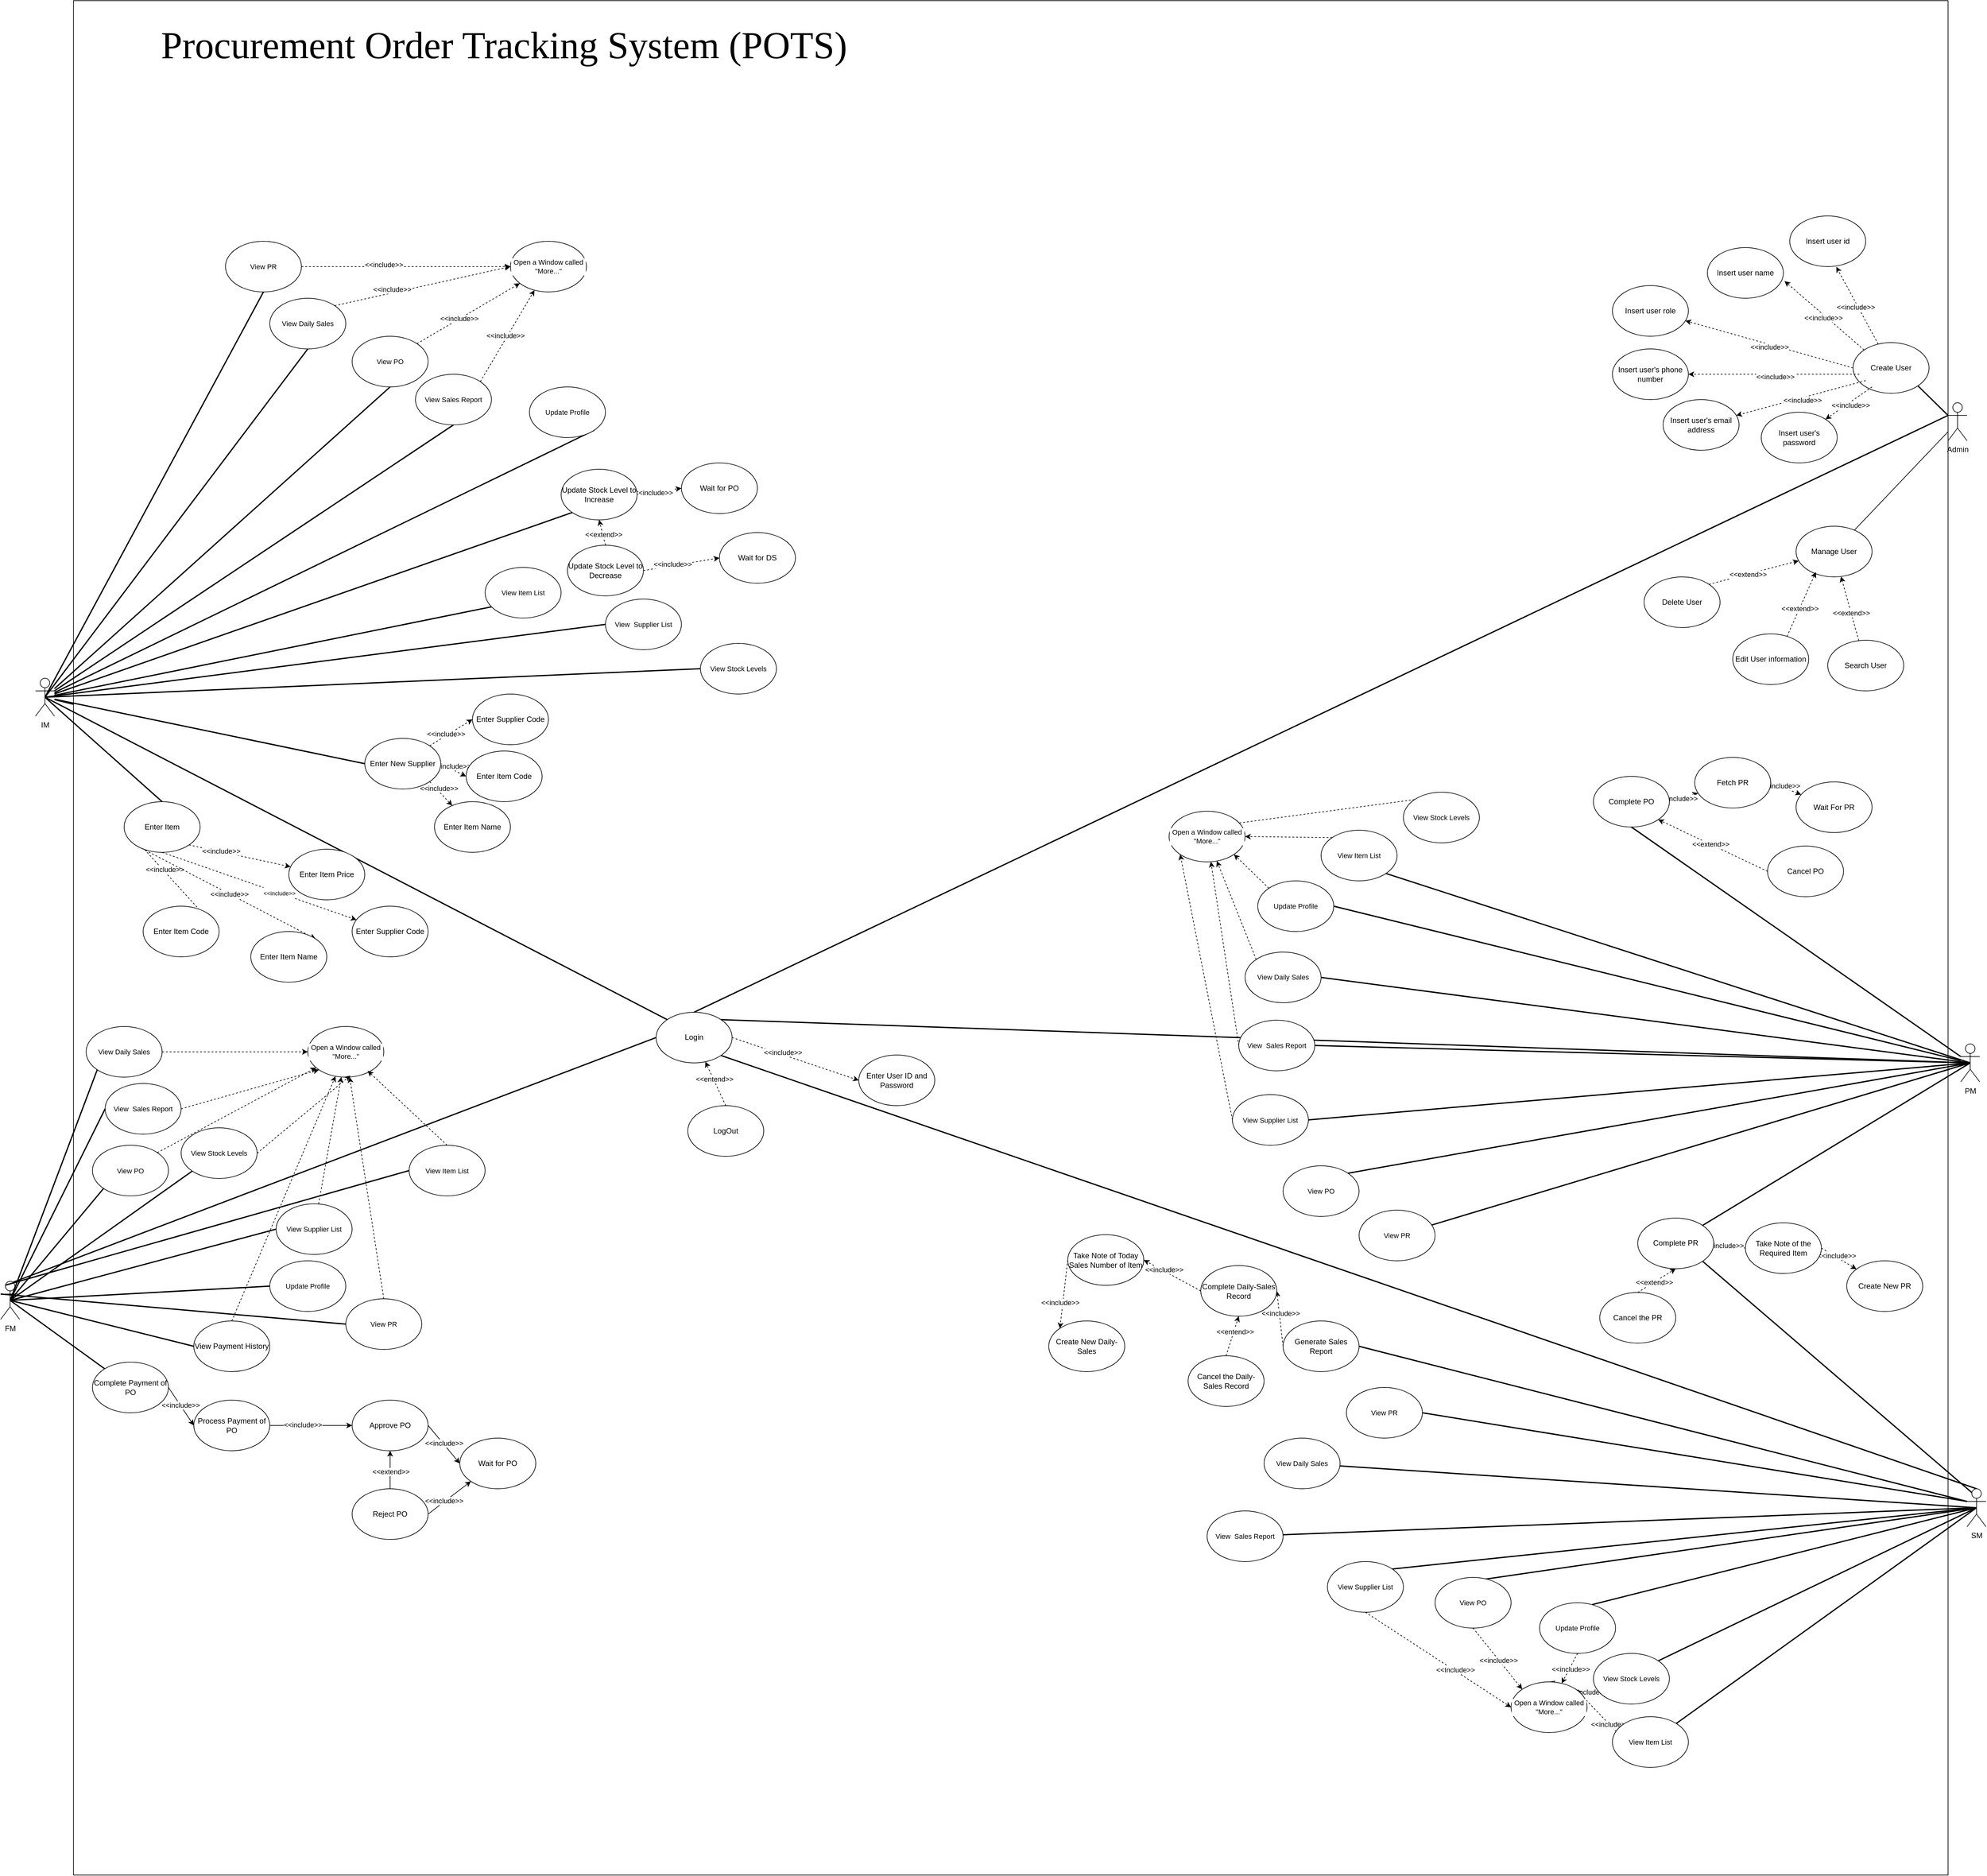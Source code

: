<mxfile version="24.7.5">
  <diagram name="Page-1" id="YuQhJPyWsVHQhONvEIU4">
    <mxGraphModel dx="3685" dy="2538" grid="1" gridSize="10" guides="1" tooltips="1" connect="1" arrows="1" fold="1" page="1" pageScale="1" pageWidth="850" pageHeight="1100" math="0" shadow="0">
      <root>
        <mxCell id="0" />
        <mxCell id="1" parent="0" />
        <mxCell id="9xaBBuBTVZZ5uzn-Q917-2" value="" style="whiteSpace=wrap;html=1;aspect=fixed;" parent="1" vertex="1">
          <mxGeometry x="-1050" y="-900" width="2960" height="2960" as="geometry" />
        </mxCell>
        <mxCell id="qrhvOayP_8q4RVoLL4xc-213" style="edgeStyle=none;shape=connector;rounded=0;orthogonalLoop=1;jettySize=auto;html=1;exitX=0.5;exitY=0;exitDx=0;exitDy=0;exitPerimeter=0;entryX=1;entryY=1;entryDx=0;entryDy=0;strokeColor=default;strokeWidth=2;align=center;verticalAlign=middle;fontFamily=Helvetica;fontSize=11;fontColor=default;labelBackgroundColor=default;endArrow=none;endFill=0;" parent="1" source="9xaBBuBTVZZ5uzn-Q917-1" target="9xaBBuBTVZZ5uzn-Q917-60" edge="1">
          <mxGeometry relative="1" as="geometry" />
        </mxCell>
        <mxCell id="qrhvOayP_8q4RVoLL4xc-217" style="edgeStyle=none;shape=connector;rounded=0;orthogonalLoop=1;jettySize=auto;html=1;exitX=0.5;exitY=0.5;exitDx=0;exitDy=0;exitPerimeter=0;strokeColor=default;strokeWidth=2;align=center;verticalAlign=middle;fontFamily=Helvetica;fontSize=11;fontColor=default;labelBackgroundColor=default;endArrow=none;endFill=0;" parent="1" source="9xaBBuBTVZZ5uzn-Q917-1" target="qrhvOayP_8q4RVoLL4xc-145" edge="1">
          <mxGeometry relative="1" as="geometry" />
        </mxCell>
        <mxCell id="qrhvOayP_8q4RVoLL4xc-218" style="edgeStyle=none;shape=connector;rounded=0;orthogonalLoop=1;jettySize=auto;html=1;exitX=0.5;exitY=0.5;exitDx=0;exitDy=0;exitPerimeter=0;strokeColor=default;strokeWidth=2;align=center;verticalAlign=middle;fontFamily=Helvetica;fontSize=11;fontColor=default;labelBackgroundColor=default;endArrow=none;endFill=0;" parent="1" source="9xaBBuBTVZZ5uzn-Q917-1" target="qrhvOayP_8q4RVoLL4xc-146" edge="1">
          <mxGeometry relative="1" as="geometry" />
        </mxCell>
        <mxCell id="qrhvOayP_8q4RVoLL4xc-219" style="edgeStyle=none;shape=connector;rounded=0;orthogonalLoop=1;jettySize=auto;html=1;exitX=0.5;exitY=0.5;exitDx=0;exitDy=0;exitPerimeter=0;entryX=1;entryY=0;entryDx=0;entryDy=0;strokeColor=default;strokeWidth=2;align=center;verticalAlign=middle;fontFamily=Helvetica;fontSize=11;fontColor=default;labelBackgroundColor=default;endArrow=none;endFill=0;" parent="1" source="9xaBBuBTVZZ5uzn-Q917-1" target="qrhvOayP_8q4RVoLL4xc-147" edge="1">
          <mxGeometry relative="1" as="geometry" />
        </mxCell>
        <mxCell id="qrhvOayP_8q4RVoLL4xc-220" style="edgeStyle=none;shape=connector;rounded=0;orthogonalLoop=1;jettySize=auto;html=1;exitX=0.5;exitY=0.5;exitDx=0;exitDy=0;exitPerimeter=0;entryX=0;entryY=0;entryDx=0;entryDy=0;strokeColor=default;strokeWidth=2;align=center;verticalAlign=middle;fontFamily=Helvetica;fontSize=11;fontColor=default;labelBackgroundColor=default;endArrow=none;endFill=0;" parent="1" source="9xaBBuBTVZZ5uzn-Q917-1" target="qrhvOayP_8q4RVoLL4xc-148" edge="1">
          <mxGeometry relative="1" as="geometry" />
        </mxCell>
        <mxCell id="qrhvOayP_8q4RVoLL4xc-222" style="edgeStyle=none;shape=connector;rounded=0;orthogonalLoop=1;jettySize=auto;html=1;exitX=0.5;exitY=0.5;exitDx=0;exitDy=0;exitPerimeter=0;entryX=1;entryY=0;entryDx=0;entryDy=0;strokeColor=default;strokeWidth=2;align=center;verticalAlign=middle;fontFamily=Helvetica;fontSize=11;fontColor=default;labelBackgroundColor=default;endArrow=none;endFill=0;" parent="1" source="9xaBBuBTVZZ5uzn-Q917-1" target="qrhvOayP_8q4RVoLL4xc-142" edge="1">
          <mxGeometry relative="1" as="geometry" />
        </mxCell>
        <mxCell id="qrhvOayP_8q4RVoLL4xc-223" style="edgeStyle=none;shape=connector;rounded=0;orthogonalLoop=1;jettySize=auto;html=1;exitX=0.5;exitY=0.5;exitDx=0;exitDy=0;exitPerimeter=0;strokeColor=default;strokeWidth=2;align=center;verticalAlign=middle;fontFamily=Helvetica;fontSize=11;fontColor=default;labelBackgroundColor=default;endArrow=none;endFill=0;" parent="1" source="9xaBBuBTVZZ5uzn-Q917-1" target="qrhvOayP_8q4RVoLL4xc-143" edge="1">
          <mxGeometry relative="1" as="geometry" />
        </mxCell>
        <mxCell id="9xaBBuBTVZZ5uzn-Q917-1" value="SM" style="shape=umlActor;verticalLabelPosition=bottom;verticalAlign=top;html=1;outlineConnect=0;" parent="1" vertex="1">
          <mxGeometry x="1940" y="1450" width="30" height="60" as="geometry" />
        </mxCell>
        <mxCell id="9xaBBuBTVZZ5uzn-Q917-3" value="&lt;div&gt;&lt;span style=&quot;font-family: &amp;quot;Times New Roman&amp;quot;;&quot;&gt;&lt;font style=&quot;font-size: 60px;&quot;&gt;Procurement Order Tracking System (POTS)&lt;/font&gt;&lt;/span&gt;&lt;/div&gt;" style="text;html=1;align=center;verticalAlign=middle;whiteSpace=wrap;rounded=0;" parent="1" vertex="1">
          <mxGeometry x="-1015" y="-850" width="1290" height="40" as="geometry" />
        </mxCell>
        <mxCell id="qrhvOayP_8q4RVoLL4xc-47" style="edgeStyle=none;shape=connector;rounded=0;orthogonalLoop=1;jettySize=auto;html=1;exitX=1;exitY=0.5;exitDx=0;exitDy=0;entryX=0;entryY=0.5;entryDx=0;entryDy=0;dashed=1;strokeColor=default;align=center;verticalAlign=middle;fontFamily=Helvetica;fontSize=11;fontColor=default;labelBackgroundColor=default;endArrow=classic;" parent="1" source="9xaBBuBTVZZ5uzn-Q917-26" target="qrhvOayP_8q4RVoLL4xc-41" edge="1">
          <mxGeometry relative="1" as="geometry" />
        </mxCell>
        <mxCell id="qrhvOayP_8q4RVoLL4xc-48" value="&amp;lt;&amp;lt;include&amp;gt;&amp;gt;" style="edgeLabel;html=1;align=center;verticalAlign=middle;resizable=0;points=[];fontFamily=Helvetica;fontSize=11;fontColor=default;labelBackgroundColor=default;" parent="qrhvOayP_8q4RVoLL4xc-47" connectable="0" vertex="1">
          <mxGeometry x="-0.271" relative="1" as="geometry">
            <mxPoint as="offset" />
          </mxGeometry>
        </mxCell>
        <mxCell id="qrhvOayP_8q4RVoLL4xc-125" style="edgeStyle=none;shape=connector;rounded=0;orthogonalLoop=1;jettySize=auto;html=1;exitX=0;exitY=1;exitDx=0;exitDy=0;strokeColor=default;strokeWidth=2;align=center;verticalAlign=middle;fontFamily=Helvetica;fontSize=11;fontColor=default;labelBackgroundColor=default;endArrow=none;endFill=0;" parent="1" source="9xaBBuBTVZZ5uzn-Q917-26" target="9xaBBuBTVZZ5uzn-Q917-57" edge="1">
          <mxGeometry relative="1" as="geometry" />
        </mxCell>
        <mxCell id="9xaBBuBTVZZ5uzn-Q917-26" value="Update Stock Level to Increase" style="ellipse;whiteSpace=wrap;html=1;" parent="1" vertex="1">
          <mxGeometry x="-280" y="-160" width="120" height="80" as="geometry" />
        </mxCell>
        <mxCell id="qrhvOayP_8q4RVoLL4xc-23" style="rounded=0;orthogonalLoop=1;jettySize=auto;html=1;exitX=1;exitY=0;exitDx=0;exitDy=0;entryX=0;entryY=0.5;entryDx=0;entryDy=0;dashed=1;" parent="1" source="9xaBBuBTVZZ5uzn-Q917-28" target="06dGs_Eq-icP-Wr_ScK_-25" edge="1">
          <mxGeometry relative="1" as="geometry" />
        </mxCell>
        <mxCell id="qrhvOayP_8q4RVoLL4xc-26" value="&amp;lt;&amp;lt;include&amp;gt;&amp;gt;" style="edgeLabel;html=1;align=center;verticalAlign=middle;resizable=0;points=[];" parent="qrhvOayP_8q4RVoLL4xc-23" connectable="0" vertex="1">
          <mxGeometry x="-0.203" y="3" relative="1" as="geometry">
            <mxPoint as="offset" />
          </mxGeometry>
        </mxCell>
        <mxCell id="qrhvOayP_8q4RVoLL4xc-24" style="rounded=0;orthogonalLoop=1;jettySize=auto;html=1;exitX=1;exitY=0.5;exitDx=0;exitDy=0;entryX=0;entryY=0.5;entryDx=0;entryDy=0;dashed=1;" parent="1" source="9xaBBuBTVZZ5uzn-Q917-28" target="06dGs_Eq-icP-Wr_ScK_-27" edge="1">
          <mxGeometry relative="1" as="geometry" />
        </mxCell>
        <mxCell id="qrhvOayP_8q4RVoLL4xc-27" value="&amp;lt;&amp;lt;include&amp;gt;&amp;gt;" style="edgeLabel;html=1;align=center;verticalAlign=middle;resizable=0;points=[];" parent="qrhvOayP_8q4RVoLL4xc-24" connectable="0" vertex="1">
          <mxGeometry x="-0.264" y="4" relative="1" as="geometry">
            <mxPoint as="offset" />
          </mxGeometry>
        </mxCell>
        <mxCell id="qrhvOayP_8q4RVoLL4xc-25" style="rounded=0;orthogonalLoop=1;jettySize=auto;html=1;exitX=1;exitY=1;exitDx=0;exitDy=0;dashed=1;" parent="1" source="9xaBBuBTVZZ5uzn-Q917-28" target="qrhvOayP_8q4RVoLL4xc-17" edge="1">
          <mxGeometry relative="1" as="geometry" />
        </mxCell>
        <mxCell id="qrhvOayP_8q4RVoLL4xc-28" value="&amp;lt;&amp;lt;include&amp;gt;&amp;gt;" style="edgeLabel;html=1;align=center;verticalAlign=middle;resizable=0;points=[];" parent="qrhvOayP_8q4RVoLL4xc-25" connectable="0" vertex="1">
          <mxGeometry x="-0.336" y="3" relative="1" as="geometry">
            <mxPoint as="offset" />
          </mxGeometry>
        </mxCell>
        <mxCell id="qrhvOayP_8q4RVoLL4xc-126" style="edgeStyle=none;shape=connector;rounded=0;orthogonalLoop=1;jettySize=auto;html=1;exitX=0;exitY=0.5;exitDx=0;exitDy=0;strokeColor=default;strokeWidth=2;align=center;verticalAlign=middle;fontFamily=Helvetica;fontSize=11;fontColor=default;labelBackgroundColor=default;endArrow=none;endFill=0;" parent="1" source="9xaBBuBTVZZ5uzn-Q917-28" target="9xaBBuBTVZZ5uzn-Q917-57" edge="1">
          <mxGeometry relative="1" as="geometry" />
        </mxCell>
        <mxCell id="9xaBBuBTVZZ5uzn-Q917-28" value="Enter New Supplier" style="ellipse;whiteSpace=wrap;html=1;" parent="1" vertex="1">
          <mxGeometry x="-590" y="265" width="120" height="80" as="geometry" />
        </mxCell>
        <mxCell id="qrhvOayP_8q4RVoLL4xc-5" style="rounded=0;orthogonalLoop=1;jettySize=auto;html=1;exitX=1;exitY=0.5;exitDx=0;exitDy=0;entryX=0;entryY=0.5;entryDx=0;entryDy=0;" parent="1" source="9xaBBuBTVZZ5uzn-Q917-41" target="9xaBBuBTVZZ5uzn-Q917-42" edge="1">
          <mxGeometry relative="1" as="geometry" />
        </mxCell>
        <mxCell id="qrhvOayP_8q4RVoLL4xc-6" value="&amp;lt;&amp;lt;include&amp;gt;&amp;gt;" style="edgeLabel;html=1;align=center;verticalAlign=middle;resizable=0;points=[];" parent="qrhvOayP_8q4RVoLL4xc-5" connectable="0" vertex="1">
          <mxGeometry x="-0.088" relative="1" as="geometry">
            <mxPoint as="offset" />
          </mxGeometry>
        </mxCell>
        <mxCell id="9xaBBuBTVZZ5uzn-Q917-41" value="Complete Payment of PO" style="ellipse;whiteSpace=wrap;html=1;" parent="1" vertex="1">
          <mxGeometry x="-1020" y="1250" width="120" height="80" as="geometry" />
        </mxCell>
        <mxCell id="qrhvOayP_8q4RVoLL4xc-7" style="edgeStyle=orthogonalEdgeStyle;rounded=0;orthogonalLoop=1;jettySize=auto;html=1;exitX=1;exitY=0.5;exitDx=0;exitDy=0;entryX=0;entryY=0.5;entryDx=0;entryDy=0;" parent="1" source="9xaBBuBTVZZ5uzn-Q917-42" target="9xaBBuBTVZZ5uzn-Q917-45" edge="1">
          <mxGeometry relative="1" as="geometry" />
        </mxCell>
        <mxCell id="qrhvOayP_8q4RVoLL4xc-8" value="&amp;lt;&amp;lt;include&amp;gt;&amp;gt;" style="edgeLabel;html=1;align=center;verticalAlign=middle;resizable=0;points=[];" parent="qrhvOayP_8q4RVoLL4xc-7" connectable="0" vertex="1">
          <mxGeometry x="-0.2" y="1" relative="1" as="geometry">
            <mxPoint as="offset" />
          </mxGeometry>
        </mxCell>
        <mxCell id="9xaBBuBTVZZ5uzn-Q917-42" value="Process Payment of PO" style="ellipse;whiteSpace=wrap;html=1;" parent="1" vertex="1">
          <mxGeometry x="-860" y="1310" width="120" height="80" as="geometry" />
        </mxCell>
        <mxCell id="qrhvOayP_8q4RVoLL4xc-13" style="rounded=0;orthogonalLoop=1;jettySize=auto;html=1;exitX=1;exitY=0.5;exitDx=0;exitDy=0;entryX=0;entryY=0.5;entryDx=0;entryDy=0;" parent="1" source="9xaBBuBTVZZ5uzn-Q917-45" target="qrhvOayP_8q4RVoLL4xc-12" edge="1">
          <mxGeometry relative="1" as="geometry" />
        </mxCell>
        <mxCell id="qrhvOayP_8q4RVoLL4xc-15" value="&amp;lt;&amp;lt;include&amp;gt;&amp;gt;" style="edgeLabel;html=1;align=center;verticalAlign=middle;resizable=0;points=[];" parent="qrhvOayP_8q4RVoLL4xc-13" connectable="0" vertex="1">
          <mxGeometry x="-0.048" y="1" relative="1" as="geometry">
            <mxPoint as="offset" />
          </mxGeometry>
        </mxCell>
        <mxCell id="9xaBBuBTVZZ5uzn-Q917-45" value="Approve PO" style="ellipse;whiteSpace=wrap;html=1;" parent="1" vertex="1">
          <mxGeometry x="-610" y="1310" width="120" height="80" as="geometry" />
        </mxCell>
        <mxCell id="qrhvOayP_8q4RVoLL4xc-9" style="edgeStyle=orthogonalEdgeStyle;rounded=0;orthogonalLoop=1;jettySize=auto;html=1;exitX=0.5;exitY=0;exitDx=0;exitDy=0;entryX=0.5;entryY=1;entryDx=0;entryDy=0;" parent="1" source="9xaBBuBTVZZ5uzn-Q917-46" target="9xaBBuBTVZZ5uzn-Q917-45" edge="1">
          <mxGeometry relative="1" as="geometry" />
        </mxCell>
        <mxCell id="qrhvOayP_8q4RVoLL4xc-10" value="&amp;lt;&amp;lt;extend&amp;gt;&amp;gt;" style="edgeLabel;html=1;align=center;verticalAlign=middle;resizable=0;points=[];" parent="qrhvOayP_8q4RVoLL4xc-9" connectable="0" vertex="1">
          <mxGeometry x="-0.07" y="-1" relative="1" as="geometry">
            <mxPoint y="1" as="offset" />
          </mxGeometry>
        </mxCell>
        <mxCell id="qrhvOayP_8q4RVoLL4xc-14" style="rounded=0;orthogonalLoop=1;jettySize=auto;html=1;exitX=1;exitY=0.5;exitDx=0;exitDy=0;entryX=0;entryY=1;entryDx=0;entryDy=0;" parent="1" source="9xaBBuBTVZZ5uzn-Q917-46" target="qrhvOayP_8q4RVoLL4xc-12" edge="1">
          <mxGeometry relative="1" as="geometry" />
        </mxCell>
        <mxCell id="qrhvOayP_8q4RVoLL4xc-16" value="&amp;lt;&amp;lt;include&amp;gt;&amp;gt;" style="edgeLabel;html=1;align=center;verticalAlign=middle;resizable=0;points=[];" parent="qrhvOayP_8q4RVoLL4xc-14" connectable="0" vertex="1">
          <mxGeometry x="-0.221" y="2" relative="1" as="geometry">
            <mxPoint as="offset" />
          </mxGeometry>
        </mxCell>
        <mxCell id="9xaBBuBTVZZ5uzn-Q917-46" value="Reject PO" style="ellipse;whiteSpace=wrap;html=1;" parent="1" vertex="1">
          <mxGeometry x="-610" y="1450" width="120" height="80" as="geometry" />
        </mxCell>
        <mxCell id="qrhvOayP_8q4RVoLL4xc-211" style="edgeStyle=none;shape=connector;rounded=0;orthogonalLoop=1;jettySize=auto;html=1;exitX=0.5;exitY=0.5;exitDx=0;exitDy=0;exitPerimeter=0;entryX=0;entryY=0;entryDx=0;entryDy=0;strokeColor=default;strokeWidth=2;align=center;verticalAlign=middle;fontFamily=Helvetica;fontSize=11;fontColor=default;labelBackgroundColor=default;endArrow=none;endFill=0;" parent="1" source="9xaBBuBTVZZ5uzn-Q917-57" target="9xaBBuBTVZZ5uzn-Q917-60" edge="1">
          <mxGeometry relative="1" as="geometry" />
        </mxCell>
        <mxCell id="qrhvOayP_8q4RVoLL4xc-203" style="edgeStyle=none;shape=connector;rounded=0;orthogonalLoop=1;jettySize=auto;html=1;exitX=0.5;exitY=0.5;exitDx=0;exitDy=0;exitPerimeter=0;entryX=1;entryY=0.5;entryDx=0;entryDy=0;strokeColor=default;strokeWidth=2;align=center;verticalAlign=middle;fontFamily=Helvetica;fontSize=11;fontColor=default;labelBackgroundColor=default;endArrow=none;endFill=0;" parent="1" source="9xaBBuBTVZZ5uzn-Q917-58" target="qrhvOayP_8q4RVoLL4xc-128" edge="1">
          <mxGeometry relative="1" as="geometry" />
        </mxCell>
        <mxCell id="qrhvOayP_8q4RVoLL4xc-204" style="edgeStyle=none;shape=connector;rounded=0;orthogonalLoop=1;jettySize=auto;html=1;exitX=0.5;exitY=0.5;exitDx=0;exitDy=0;exitPerimeter=0;entryX=1;entryY=0.5;entryDx=0;entryDy=0;strokeColor=default;strokeWidth=2;align=center;verticalAlign=middle;fontFamily=Helvetica;fontSize=11;fontColor=default;labelBackgroundColor=default;endArrow=none;endFill=0;" parent="1" source="9xaBBuBTVZZ5uzn-Q917-58" target="qrhvOayP_8q4RVoLL4xc-129" edge="1">
          <mxGeometry relative="1" as="geometry" />
        </mxCell>
        <mxCell id="qrhvOayP_8q4RVoLL4xc-205" style="edgeStyle=none;shape=connector;rounded=0;orthogonalLoop=1;jettySize=auto;html=1;exitX=0.5;exitY=0.5;exitDx=0;exitDy=0;exitPerimeter=0;entryX=1;entryY=0.5;entryDx=0;entryDy=0;strokeColor=default;strokeWidth=2;align=center;verticalAlign=middle;fontFamily=Helvetica;fontSize=11;fontColor=default;labelBackgroundColor=default;endArrow=none;endFill=0;" parent="1" source="9xaBBuBTVZZ5uzn-Q917-58" target="qrhvOayP_8q4RVoLL4xc-105" edge="1">
          <mxGeometry relative="1" as="geometry" />
        </mxCell>
        <mxCell id="qrhvOayP_8q4RVoLL4xc-206" style="edgeStyle=none;shape=connector;rounded=0;orthogonalLoop=1;jettySize=auto;html=1;exitX=0.5;exitY=0.5;exitDx=0;exitDy=0;exitPerimeter=0;entryX=1;entryY=0;entryDx=0;entryDy=0;strokeColor=default;strokeWidth=2;align=center;verticalAlign=middle;fontFamily=Helvetica;fontSize=11;fontColor=default;labelBackgroundColor=default;endArrow=none;endFill=0;" parent="1" source="9xaBBuBTVZZ5uzn-Q917-58" target="qrhvOayP_8q4RVoLL4xc-130" edge="1">
          <mxGeometry relative="1" as="geometry" />
        </mxCell>
        <mxCell id="qrhvOayP_8q4RVoLL4xc-207" style="edgeStyle=none;shape=connector;rounded=0;orthogonalLoop=1;jettySize=auto;html=1;exitX=0.5;exitY=0.5;exitDx=0;exitDy=0;exitPerimeter=0;strokeColor=default;strokeWidth=2;align=center;verticalAlign=middle;fontFamily=Helvetica;fontSize=11;fontColor=default;labelBackgroundColor=default;endArrow=none;endFill=0;" parent="1" source="9xaBBuBTVZZ5uzn-Q917-58" target="qrhvOayP_8q4RVoLL4xc-131" edge="1">
          <mxGeometry relative="1" as="geometry" />
        </mxCell>
        <mxCell id="qrhvOayP_8q4RVoLL4xc-214" style="edgeStyle=none;shape=connector;rounded=0;orthogonalLoop=1;jettySize=auto;html=1;exitX=0.5;exitY=0.5;exitDx=0;exitDy=0;exitPerimeter=0;entryX=1;entryY=0;entryDx=0;entryDy=0;strokeColor=default;strokeWidth=2;align=center;verticalAlign=middle;fontFamily=Helvetica;fontSize=11;fontColor=default;labelBackgroundColor=default;endArrow=none;endFill=0;" parent="1" source="9xaBBuBTVZZ5uzn-Q917-58" target="9xaBBuBTVZZ5uzn-Q917-60" edge="1">
          <mxGeometry relative="1" as="geometry" />
        </mxCell>
        <mxCell id="9xaBBuBTVZZ5uzn-Q917-58" value="PM" style="shape=umlActor;verticalLabelPosition=bottom;verticalAlign=top;html=1;outlineConnect=0;" parent="1" vertex="1">
          <mxGeometry x="1930" y="747.5" width="30" height="60" as="geometry" />
        </mxCell>
        <mxCell id="qrhvOayP_8q4RVoLL4xc-215" style="edgeStyle=none;shape=connector;rounded=0;orthogonalLoop=1;jettySize=auto;html=1;exitX=0;exitY=0.333;exitDx=0;exitDy=0;exitPerimeter=0;entryX=0.5;entryY=0;entryDx=0;entryDy=0;strokeColor=default;strokeWidth=2;align=center;verticalAlign=middle;fontFamily=Helvetica;fontSize=11;fontColor=default;labelBackgroundColor=default;endArrow=none;endFill=0;" parent="1" source="9xaBBuBTVZZ5uzn-Q917-59" target="9xaBBuBTVZZ5uzn-Q917-60" edge="1">
          <mxGeometry relative="1" as="geometry" />
        </mxCell>
        <mxCell id="9xaBBuBTVZZ5uzn-Q917-59" value="Admin" style="shape=umlActor;verticalLabelPosition=bottom;verticalAlign=top;html=1;outlineConnect=0;" parent="1" vertex="1">
          <mxGeometry x="1910" y="-265" width="30" height="60" as="geometry" />
        </mxCell>
        <mxCell id="9xaBBuBTVZZ5uzn-Q917-63" style="rounded=0;orthogonalLoop=1;jettySize=auto;html=1;exitX=1;exitY=0.5;exitDx=0;exitDy=0;entryX=0;entryY=0.5;entryDx=0;entryDy=0;dashed=1;" parent="1" source="9xaBBuBTVZZ5uzn-Q917-60" target="9xaBBuBTVZZ5uzn-Q917-61" edge="1">
          <mxGeometry relative="1" as="geometry" />
        </mxCell>
        <mxCell id="qrhvOayP_8q4RVoLL4xc-209" value="&amp;lt;&amp;lt;include&amp;gt;&amp;gt;" style="edgeLabel;html=1;align=center;verticalAlign=middle;resizable=0;points=[];fontFamily=Helvetica;fontSize=11;fontColor=default;labelBackgroundColor=default;" parent="9xaBBuBTVZZ5uzn-Q917-63" connectable="0" vertex="1">
          <mxGeometry x="-0.217" y="4" relative="1" as="geometry">
            <mxPoint y="1" as="offset" />
          </mxGeometry>
        </mxCell>
        <mxCell id="9xaBBuBTVZZ5uzn-Q917-60" value="Login" style="ellipse;whiteSpace=wrap;html=1;" parent="1" vertex="1">
          <mxGeometry x="-130" y="697.46" width="120" height="80" as="geometry" />
        </mxCell>
        <mxCell id="9xaBBuBTVZZ5uzn-Q917-61" value="Enter User ID and Password" style="ellipse;whiteSpace=wrap;html=1;" parent="1" vertex="1">
          <mxGeometry x="190" y="765" width="120" height="80" as="geometry" />
        </mxCell>
        <mxCell id="9xaBBuBTVZZ5uzn-Q917-64" style="rounded=0;orthogonalLoop=1;jettySize=auto;html=1;exitX=0.5;exitY=0;exitDx=0;exitDy=0;dashed=1;" parent="1" source="9xaBBuBTVZZ5uzn-Q917-62" target="9xaBBuBTVZZ5uzn-Q917-60" edge="1">
          <mxGeometry relative="1" as="geometry" />
        </mxCell>
        <mxCell id="qrhvOayP_8q4RVoLL4xc-210" value="&amp;lt;&amp;lt;entend&amp;gt;&amp;gt;" style="edgeLabel;html=1;align=center;verticalAlign=middle;resizable=0;points=[];fontFamily=Helvetica;fontSize=11;fontColor=default;labelBackgroundColor=default;" parent="9xaBBuBTVZZ5uzn-Q917-64" connectable="0" vertex="1">
          <mxGeometry x="0.198" y="-1" relative="1" as="geometry">
            <mxPoint as="offset" />
          </mxGeometry>
        </mxCell>
        <mxCell id="9xaBBuBTVZZ5uzn-Q917-62" value="LogOut" style="ellipse;whiteSpace=wrap;html=1;" parent="1" vertex="1">
          <mxGeometry x="-80" y="845" width="120" height="80" as="geometry" />
        </mxCell>
        <mxCell id="qrhvOayP_8q4RVoLL4xc-212" style="edgeStyle=none;shape=connector;rounded=0;orthogonalLoop=1;jettySize=auto;html=1;exitX=0.25;exitY=0.1;exitDx=0;exitDy=0;exitPerimeter=0;entryX=0;entryY=0.5;entryDx=0;entryDy=0;strokeColor=default;strokeWidth=2;align=center;verticalAlign=middle;fontFamily=Helvetica;fontSize=11;fontColor=default;labelBackgroundColor=default;endArrow=none;endFill=0;" parent="1" source="9xaBBuBTVZZ5uzn-Q917-65" target="9xaBBuBTVZZ5uzn-Q917-60" edge="1">
          <mxGeometry relative="1" as="geometry" />
        </mxCell>
        <mxCell id="qrhvOayP_8q4RVoLL4xc-224" style="edgeStyle=none;shape=connector;rounded=0;orthogonalLoop=1;jettySize=auto;html=1;exitX=0.5;exitY=0.5;exitDx=0;exitDy=0;exitPerimeter=0;entryX=0;entryY=0.5;entryDx=0;entryDy=0;strokeColor=default;strokeWidth=2;align=center;verticalAlign=middle;fontFamily=Helvetica;fontSize=11;fontColor=default;labelBackgroundColor=default;endArrow=none;endFill=0;" parent="1" source="9xaBBuBTVZZ5uzn-Q917-65" target="9xaBBuBTVZZ5uzn-Q917-154" edge="1">
          <mxGeometry relative="1" as="geometry" />
        </mxCell>
        <mxCell id="qrhvOayP_8q4RVoLL4xc-225" style="edgeStyle=none;shape=connector;rounded=0;orthogonalLoop=1;jettySize=auto;html=1;exitX=0.5;exitY=0.5;exitDx=0;exitDy=0;exitPerimeter=0;strokeColor=default;strokeWidth=2;align=center;verticalAlign=middle;fontFamily=Helvetica;fontSize=11;fontColor=default;labelBackgroundColor=default;endArrow=none;endFill=0;" parent="1" source="9xaBBuBTVZZ5uzn-Q917-65" target="9xaBBuBTVZZ5uzn-Q917-41" edge="1">
          <mxGeometry relative="1" as="geometry" />
        </mxCell>
        <mxCell id="9xaBBuBTVZZ5uzn-Q917-65" value="FM" style="shape=umlActor;verticalLabelPosition=bottom;verticalAlign=top;html=1;outlineConnect=0;" parent="1" vertex="1">
          <mxGeometry x="-1165" y="1122.5" width="30" height="60" as="geometry" />
        </mxCell>
        <mxCell id="9xaBBuBTVZZ5uzn-Q917-66" value="Create User" style="ellipse;whiteSpace=wrap;html=1;" parent="1" vertex="1">
          <mxGeometry x="1760" y="-360" width="120" height="80" as="geometry" />
        </mxCell>
        <mxCell id="9xaBBuBTVZZ5uzn-Q917-128" style="rounded=0;orthogonalLoop=1;jettySize=auto;html=1;exitX=1;exitY=1;exitDx=0;exitDy=0;entryX=0;entryY=0.333;entryDx=0;entryDy=0;entryPerimeter=0;strokeWidth=2;endArrow=none;endFill=0;" parent="1" source="9xaBBuBTVZZ5uzn-Q917-66" target="9xaBBuBTVZZ5uzn-Q917-59" edge="1">
          <mxGeometry relative="1" as="geometry" />
        </mxCell>
        <mxCell id="qrhvOayP_8q4RVoLL4xc-30" style="rounded=0;orthogonalLoop=1;jettySize=auto;html=1;exitX=0;exitY=0.5;exitDx=0;exitDy=0;entryX=1;entryY=0.5;entryDx=0;entryDy=0;dashed=1;" parent="1" source="9xaBBuBTVZZ5uzn-Q917-144" target="06dGs_Eq-icP-Wr_ScK_-9" edge="1">
          <mxGeometry relative="1" as="geometry" />
        </mxCell>
        <mxCell id="qrhvOayP_8q4RVoLL4xc-31" value="&amp;lt;&amp;lt;include&amp;gt;&amp;gt;" style="edgeLabel;html=1;align=center;verticalAlign=middle;resizable=0;points=[];fontFamily=Helvetica;fontSize=11;fontColor=default;labelBackgroundColor=default;" parent="qrhvOayP_8q4RVoLL4xc-30" connectable="0" vertex="1">
          <mxGeometry x="-0.177" y="2" relative="1" as="geometry">
            <mxPoint as="offset" />
          </mxGeometry>
        </mxCell>
        <mxCell id="qrhvOayP_8q4RVoLL4xc-32" style="edgeStyle=none;shape=connector;rounded=0;orthogonalLoop=1;jettySize=auto;html=1;exitX=0;exitY=1;exitDx=0;exitDy=0;entryX=1;entryY=0;entryDx=0;entryDy=0;dashed=1;strokeColor=default;align=center;verticalAlign=middle;fontFamily=Helvetica;fontSize=11;fontColor=default;labelBackgroundColor=default;endArrow=classic;" parent="1" source="9xaBBuBTVZZ5uzn-Q917-144" target="06dGs_Eq-icP-Wr_ScK_-10" edge="1">
          <mxGeometry relative="1" as="geometry" />
        </mxCell>
        <mxCell id="qrhvOayP_8q4RVoLL4xc-33" value="&amp;lt;&amp;lt;include&amp;gt;&amp;gt;" style="edgeLabel;html=1;align=center;verticalAlign=middle;resizable=0;points=[];fontFamily=Helvetica;fontSize=11;fontColor=default;labelBackgroundColor=default;" parent="qrhvOayP_8q4RVoLL4xc-32" connectable="0" vertex="1">
          <mxGeometry x="0.039" relative="1" as="geometry">
            <mxPoint as="offset" />
          </mxGeometry>
        </mxCell>
        <mxCell id="qrhvOayP_8q4RVoLL4xc-34" style="edgeStyle=none;shape=connector;rounded=0;orthogonalLoop=1;jettySize=auto;html=1;exitX=0.5;exitY=1;exitDx=0;exitDy=0;dashed=1;strokeColor=default;align=center;verticalAlign=middle;fontFamily=Helvetica;fontSize=11;fontColor=default;labelBackgroundColor=default;endArrow=classic;" parent="1" source="9xaBBuBTVZZ5uzn-Q917-144" target="06dGs_Eq-icP-Wr_ScK_-11" edge="1">
          <mxGeometry relative="1" as="geometry" />
        </mxCell>
        <mxCell id="qrhvOayP_8q4RVoLL4xc-35" value="&lt;sub&gt;&amp;lt;&amp;lt;include&amp;gt;&amp;gt;&lt;/sub&gt;" style="edgeLabel;html=1;align=center;verticalAlign=middle;resizable=0;points=[];fontFamily=Helvetica;fontSize=11;fontColor=default;labelBackgroundColor=default;" parent="qrhvOayP_8q4RVoLL4xc-34" connectable="0" vertex="1">
          <mxGeometry x="0.204" y="1" relative="1" as="geometry">
            <mxPoint as="offset" />
          </mxGeometry>
        </mxCell>
        <mxCell id="qrhvOayP_8q4RVoLL4xc-36" style="edgeStyle=none;shape=connector;rounded=0;orthogonalLoop=1;jettySize=auto;html=1;exitX=1;exitY=1;exitDx=0;exitDy=0;dashed=1;strokeColor=default;align=center;verticalAlign=middle;fontFamily=Helvetica;fontSize=11;fontColor=default;labelBackgroundColor=default;endArrow=classic;" parent="1" source="9xaBBuBTVZZ5uzn-Q917-144" target="qrhvOayP_8q4RVoLL4xc-29" edge="1">
          <mxGeometry relative="1" as="geometry" />
        </mxCell>
        <mxCell id="qrhvOayP_8q4RVoLL4xc-37" value="&amp;lt;&amp;lt;include&amp;gt;&amp;gt;" style="edgeLabel;html=1;align=center;verticalAlign=middle;resizable=0;points=[];fontFamily=Helvetica;fontSize=11;fontColor=default;labelBackgroundColor=default;" parent="qrhvOayP_8q4RVoLL4xc-36" connectable="0" vertex="1">
          <mxGeometry x="-0.377" y="1" relative="1" as="geometry">
            <mxPoint as="offset" />
          </mxGeometry>
        </mxCell>
        <mxCell id="9xaBBuBTVZZ5uzn-Q917-144" value="Enter Item" style="ellipse;whiteSpace=wrap;html=1;" parent="1" vertex="1">
          <mxGeometry x="-970" y="365" width="120" height="80" as="geometry" />
        </mxCell>
        <mxCell id="b2msT5hIl-dH37Tvwdyp-12" style="edgeStyle=none;shape=connector;rounded=0;orthogonalLoop=1;jettySize=auto;html=1;exitX=0.5;exitY=0;exitDx=0;exitDy=0;dashed=1;strokeColor=default;strokeWidth=1;align=center;verticalAlign=middle;fontFamily=Helvetica;fontSize=11;fontColor=default;labelBackgroundColor=default;endArrow=classic;endFill=1;" parent="1" source="9xaBBuBTVZZ5uzn-Q917-154" target="qrhvOayP_8q4RVoLL4xc-170" edge="1">
          <mxGeometry relative="1" as="geometry" />
        </mxCell>
        <mxCell id="9xaBBuBTVZZ5uzn-Q917-154" value="View Payment History" style="ellipse;whiteSpace=wrap;html=1;" parent="1" vertex="1">
          <mxGeometry x="-860" y="1185" width="120" height="80" as="geometry" />
        </mxCell>
        <mxCell id="06dGs_Eq-icP-Wr_ScK_-9" value="Enter Item Code" style="ellipse;whiteSpace=wrap;html=1;" parent="1" vertex="1">
          <mxGeometry x="-940" y="530" width="120" height="80" as="geometry" />
        </mxCell>
        <mxCell id="06dGs_Eq-icP-Wr_ScK_-10" value="Enter Item Name" style="ellipse;whiteSpace=wrap;html=1;" parent="1" vertex="1">
          <mxGeometry x="-770" y="570" width="120" height="80" as="geometry" />
        </mxCell>
        <mxCell id="06dGs_Eq-icP-Wr_ScK_-11" value="Enter Supplier Code" style="ellipse;whiteSpace=wrap;html=1;" parent="1" vertex="1">
          <mxGeometry x="-610" y="530" width="120" height="80" as="geometry" />
        </mxCell>
        <mxCell id="06dGs_Eq-icP-Wr_ScK_-25" value="Enter Supplier Code" style="ellipse;whiteSpace=wrap;html=1;" parent="1" vertex="1">
          <mxGeometry x="-420" y="195" width="120" height="80" as="geometry" />
        </mxCell>
        <mxCell id="06dGs_Eq-icP-Wr_ScK_-27" value="Enter Item Code" style="ellipse;whiteSpace=wrap;html=1;" parent="1" vertex="1">
          <mxGeometry x="-430" y="285" width="120" height="80" as="geometry" />
        </mxCell>
        <mxCell id="qrhvOayP_8q4RVoLL4xc-12" value="Wait for PO" style="ellipse;whiteSpace=wrap;html=1;" parent="1" vertex="1">
          <mxGeometry x="-440" y="1370" width="120" height="80" as="geometry" />
        </mxCell>
        <mxCell id="qrhvOayP_8q4RVoLL4xc-17" value="Enter Item Name" style="ellipse;whiteSpace=wrap;html=1;" parent="1" vertex="1">
          <mxGeometry x="-480" y="365" width="120" height="80" as="geometry" />
        </mxCell>
        <mxCell id="qrhvOayP_8q4RVoLL4xc-29" value="Enter Item Price" style="ellipse;whiteSpace=wrap;html=1;" parent="1" vertex="1">
          <mxGeometry x="-710" y="440.0" width="120" height="80" as="geometry" />
        </mxCell>
        <mxCell id="qrhvOayP_8q4RVoLL4xc-50" style="edgeStyle=none;shape=connector;rounded=0;orthogonalLoop=1;jettySize=auto;html=1;exitX=1;exitY=0.5;exitDx=0;exitDy=0;entryX=0;entryY=0.5;entryDx=0;entryDy=0;dashed=1;strokeColor=default;align=center;verticalAlign=middle;fontFamily=Helvetica;fontSize=11;fontColor=default;labelBackgroundColor=default;endArrow=classic;" parent="1" source="qrhvOayP_8q4RVoLL4xc-38" target="qrhvOayP_8q4RVoLL4xc-49" edge="1">
          <mxGeometry relative="1" as="geometry" />
        </mxCell>
        <mxCell id="qrhvOayP_8q4RVoLL4xc-51" value="&amp;lt;&amp;lt;include&amp;gt;&amp;gt;" style="edgeLabel;html=1;align=center;verticalAlign=middle;resizable=0;points=[];fontFamily=Helvetica;fontSize=11;fontColor=default;labelBackgroundColor=default;" parent="qrhvOayP_8q4RVoLL4xc-50" connectable="0" vertex="1">
          <mxGeometry x="-0.238" y="3" relative="1" as="geometry">
            <mxPoint as="offset" />
          </mxGeometry>
        </mxCell>
        <mxCell id="qrhvOayP_8q4RVoLL4xc-38" value="Update Stock Level to Decrease" style="ellipse;whiteSpace=wrap;html=1;" parent="1" vertex="1">
          <mxGeometry x="-270" y="-40" width="120" height="80" as="geometry" />
        </mxCell>
        <mxCell id="qrhvOayP_8q4RVoLL4xc-39" style="edgeStyle=none;shape=connector;rounded=0;orthogonalLoop=1;jettySize=auto;html=1;exitX=0.5;exitY=0;exitDx=0;exitDy=0;entryX=0.5;entryY=1;entryDx=0;entryDy=0;dashed=1;strokeColor=default;align=center;verticalAlign=middle;fontFamily=Helvetica;fontSize=11;fontColor=default;labelBackgroundColor=default;endArrow=classic;" parent="1" source="qrhvOayP_8q4RVoLL4xc-38" target="9xaBBuBTVZZ5uzn-Q917-26" edge="1">
          <mxGeometry relative="1" as="geometry" />
        </mxCell>
        <mxCell id="qrhvOayP_8q4RVoLL4xc-40" value="&amp;lt;&amp;lt;extend&amp;gt;&amp;gt;" style="edgeLabel;html=1;align=center;verticalAlign=middle;resizable=0;points=[];fontFamily=Helvetica;fontSize=11;fontColor=default;labelBackgroundColor=default;" parent="qrhvOayP_8q4RVoLL4xc-39" connectable="0" vertex="1">
          <mxGeometry x="-0.142" y="-1" relative="1" as="geometry">
            <mxPoint as="offset" />
          </mxGeometry>
        </mxCell>
        <mxCell id="qrhvOayP_8q4RVoLL4xc-41" value="Wait for PO" style="ellipse;whiteSpace=wrap;html=1;" parent="1" vertex="1">
          <mxGeometry x="-90" y="-170" width="120" height="80" as="geometry" />
        </mxCell>
        <mxCell id="qrhvOayP_8q4RVoLL4xc-49" value="Wait for DS" style="ellipse;whiteSpace=wrap;html=1;" parent="1" vertex="1">
          <mxGeometry x="-30" y="-60" width="120" height="80" as="geometry" />
        </mxCell>
        <mxCell id="qrhvOayP_8q4RVoLL4xc-52" value="Manage User" style="ellipse;whiteSpace=wrap;html=1;" parent="1" vertex="1">
          <mxGeometry x="1670" y="-70" width="120" height="80" as="geometry" />
        </mxCell>
        <mxCell id="qrhvOayP_8q4RVoLL4xc-55" style="edgeStyle=none;shape=connector;rounded=0;orthogonalLoop=1;jettySize=auto;html=1;exitX=1;exitY=0.5;exitDx=0;exitDy=0;entryX=0;entryY=0.5;entryDx=0;entryDy=0;dashed=1;strokeColor=default;align=center;verticalAlign=middle;fontFamily=Helvetica;fontSize=11;fontColor=default;labelBackgroundColor=default;endArrow=classic;" parent="1" source="qrhvOayP_8q4RVoLL4xc-53" target="qrhvOayP_8q4RVoLL4xc-54" edge="1">
          <mxGeometry relative="1" as="geometry" />
        </mxCell>
        <mxCell id="qrhvOayP_8q4RVoLL4xc-56" value="&amp;lt;&amp;lt;include&amp;gt;&amp;gt;" style="edgeLabel;html=1;align=center;verticalAlign=middle;resizable=0;points=[];fontFamily=Helvetica;fontSize=11;fontColor=default;labelBackgroundColor=default;" parent="qrhvOayP_8q4RVoLL4xc-55" connectable="0" vertex="1">
          <mxGeometry x="-0.301" y="-1" relative="1" as="geometry">
            <mxPoint as="offset" />
          </mxGeometry>
        </mxCell>
        <mxCell id="qrhvOayP_8q4RVoLL4xc-53" value="Complete PR" style="ellipse;whiteSpace=wrap;html=1;" parent="1" vertex="1">
          <mxGeometry x="1420" y="1022.45" width="120" height="80" as="geometry" />
        </mxCell>
        <mxCell id="qrhvOayP_8q4RVoLL4xc-58" style="edgeStyle=none;shape=connector;rounded=0;orthogonalLoop=1;jettySize=auto;html=1;exitX=1;exitY=0.5;exitDx=0;exitDy=0;dashed=1;strokeColor=default;align=center;verticalAlign=middle;fontFamily=Helvetica;fontSize=11;fontColor=default;labelBackgroundColor=default;endArrow=classic;" parent="1" source="qrhvOayP_8q4RVoLL4xc-54" target="qrhvOayP_8q4RVoLL4xc-57" edge="1">
          <mxGeometry relative="1" as="geometry" />
        </mxCell>
        <mxCell id="qrhvOayP_8q4RVoLL4xc-59" value="&amp;lt;&amp;lt;include&amp;gt;&amp;gt;" style="edgeLabel;html=1;align=center;verticalAlign=middle;resizable=0;points=[];fontFamily=Helvetica;fontSize=11;fontColor=default;labelBackgroundColor=default;" parent="qrhvOayP_8q4RVoLL4xc-58" connectable="0" vertex="1">
          <mxGeometry x="-0.197" y="2" relative="1" as="geometry">
            <mxPoint as="offset" />
          </mxGeometry>
        </mxCell>
        <mxCell id="qrhvOayP_8q4RVoLL4xc-54" value="Take Note of the Required Item" style="ellipse;whiteSpace=wrap;html=1;" parent="1" vertex="1">
          <mxGeometry x="1590" y="1030" width="120" height="80" as="geometry" />
        </mxCell>
        <mxCell id="qrhvOayP_8q4RVoLL4xc-57" value="Create New PR" style="ellipse;whiteSpace=wrap;html=1;" parent="1" vertex="1">
          <mxGeometry x="1750" y="1090" width="120" height="80" as="geometry" />
        </mxCell>
        <mxCell id="qrhvOayP_8q4RVoLL4xc-61" style="edgeStyle=none;shape=connector;rounded=0;orthogonalLoop=1;jettySize=auto;html=1;exitX=0.5;exitY=0;exitDx=0;exitDy=0;entryX=0.5;entryY=1;entryDx=0;entryDy=0;dashed=1;strokeColor=default;align=center;verticalAlign=middle;fontFamily=Helvetica;fontSize=11;fontColor=default;labelBackgroundColor=default;endArrow=classic;" parent="1" source="qrhvOayP_8q4RVoLL4xc-60" target="qrhvOayP_8q4RVoLL4xc-53" edge="1">
          <mxGeometry relative="1" as="geometry" />
        </mxCell>
        <mxCell id="qrhvOayP_8q4RVoLL4xc-62" value="&amp;lt;&amp;lt;extend&amp;gt;&amp;gt;" style="edgeLabel;html=1;align=center;verticalAlign=middle;resizable=0;points=[];fontFamily=Helvetica;fontSize=11;fontColor=default;labelBackgroundColor=default;" parent="qrhvOayP_8q4RVoLL4xc-61" connectable="0" vertex="1">
          <mxGeometry x="-0.132" relative="1" as="geometry">
            <mxPoint as="offset" />
          </mxGeometry>
        </mxCell>
        <mxCell id="qrhvOayP_8q4RVoLL4xc-60" value="Cancel the PR" style="ellipse;whiteSpace=wrap;html=1;" parent="1" vertex="1">
          <mxGeometry x="1360" y="1140" width="120" height="80" as="geometry" />
        </mxCell>
        <mxCell id="qrhvOayP_8q4RVoLL4xc-65" style="edgeStyle=none;shape=connector;rounded=0;orthogonalLoop=1;jettySize=auto;html=1;exitX=0;exitY=0.5;exitDx=0;exitDy=0;entryX=1;entryY=0.5;entryDx=0;entryDy=0;dashed=1;strokeColor=default;align=center;verticalAlign=middle;fontFamily=Helvetica;fontSize=11;fontColor=default;labelBackgroundColor=default;endArrow=classic;" parent="1" source="qrhvOayP_8q4RVoLL4xc-63" target="qrhvOayP_8q4RVoLL4xc-64" edge="1">
          <mxGeometry relative="1" as="geometry" />
        </mxCell>
        <mxCell id="qrhvOayP_8q4RVoLL4xc-66" value="&amp;lt;&amp;lt;include&amp;gt;&amp;gt;" style="edgeLabel;html=1;align=center;verticalAlign=middle;resizable=0;points=[];fontFamily=Helvetica;fontSize=11;fontColor=default;labelBackgroundColor=default;" parent="qrhvOayP_8q4RVoLL4xc-65" connectable="0" vertex="1">
          <mxGeometry x="0.19" y="-2" relative="1" as="geometry">
            <mxPoint as="offset" />
          </mxGeometry>
        </mxCell>
        <mxCell id="qrhvOayP_8q4RVoLL4xc-63" value="Generate Sales Report" style="ellipse;whiteSpace=wrap;html=1;" parent="1" vertex="1">
          <mxGeometry x="860" y="1185" width="120" height="80" as="geometry" />
        </mxCell>
        <mxCell id="qrhvOayP_8q4RVoLL4xc-68" style="edgeStyle=none;shape=connector;rounded=0;orthogonalLoop=1;jettySize=auto;html=1;exitX=0;exitY=0.5;exitDx=0;exitDy=0;entryX=1;entryY=0.5;entryDx=0;entryDy=0;dashed=1;strokeColor=default;align=center;verticalAlign=middle;fontFamily=Helvetica;fontSize=11;fontColor=default;labelBackgroundColor=default;endArrow=classic;" parent="1" source="qrhvOayP_8q4RVoLL4xc-64" target="qrhvOayP_8q4RVoLL4xc-67" edge="1">
          <mxGeometry relative="1" as="geometry" />
        </mxCell>
        <mxCell id="qrhvOayP_8q4RVoLL4xc-69" value="&amp;lt;&amp;lt;include&amp;gt;&amp;gt;" style="edgeLabel;html=1;align=center;verticalAlign=middle;resizable=0;points=[];fontFamily=Helvetica;fontSize=11;fontColor=default;labelBackgroundColor=default;" parent="qrhvOayP_8q4RVoLL4xc-68" connectable="0" vertex="1">
          <mxGeometry x="0.308" y="-2" relative="1" as="geometry">
            <mxPoint as="offset" />
          </mxGeometry>
        </mxCell>
        <mxCell id="qrhvOayP_8q4RVoLL4xc-64" value="Complete Daily-Sales Record" style="ellipse;whiteSpace=wrap;html=1;" parent="1" vertex="1">
          <mxGeometry x="730" y="1097.5" width="120" height="80" as="geometry" />
        </mxCell>
        <mxCell id="qrhvOayP_8q4RVoLL4xc-74" style="edgeStyle=none;shape=connector;rounded=0;orthogonalLoop=1;jettySize=auto;html=1;exitX=0;exitY=0.5;exitDx=0;exitDy=0;entryX=0;entryY=0;entryDx=0;entryDy=0;dashed=1;strokeColor=default;align=center;verticalAlign=middle;fontFamily=Helvetica;fontSize=11;fontColor=default;labelBackgroundColor=default;endArrow=classic;" parent="1" source="qrhvOayP_8q4RVoLL4xc-67" target="qrhvOayP_8q4RVoLL4xc-73" edge="1">
          <mxGeometry relative="1" as="geometry" />
        </mxCell>
        <mxCell id="qrhvOayP_8q4RVoLL4xc-75" value="&amp;lt;&amp;lt;include&amp;gt;&amp;gt;" style="edgeLabel;html=1;align=center;verticalAlign=middle;resizable=0;points=[];fontFamily=Helvetica;fontSize=11;fontColor=default;labelBackgroundColor=default;" parent="qrhvOayP_8q4RVoLL4xc-74" connectable="0" vertex="1">
          <mxGeometry x="0.253" y="-5" relative="1" as="geometry">
            <mxPoint as="offset" />
          </mxGeometry>
        </mxCell>
        <mxCell id="qrhvOayP_8q4RVoLL4xc-67" value="Take Note of Today Sales Number of Item" style="ellipse;whiteSpace=wrap;html=1;" parent="1" vertex="1">
          <mxGeometry x="520" y="1048.77" width="120" height="80" as="geometry" />
        </mxCell>
        <mxCell id="qrhvOayP_8q4RVoLL4xc-71" style="edgeStyle=none;shape=connector;rounded=0;orthogonalLoop=1;jettySize=auto;html=1;exitX=0.5;exitY=0;exitDx=0;exitDy=0;entryX=0.5;entryY=1;entryDx=0;entryDy=0;dashed=1;strokeColor=default;align=center;verticalAlign=middle;fontFamily=Helvetica;fontSize=11;fontColor=default;labelBackgroundColor=default;endArrow=classic;" parent="1" source="qrhvOayP_8q4RVoLL4xc-70" target="qrhvOayP_8q4RVoLL4xc-64" edge="1">
          <mxGeometry relative="1" as="geometry" />
        </mxCell>
        <mxCell id="qrhvOayP_8q4RVoLL4xc-72" value="&amp;lt;&amp;lt;entend&amp;gt;&amp;gt;" style="edgeLabel;html=1;align=center;verticalAlign=middle;resizable=0;points=[];fontFamily=Helvetica;fontSize=11;fontColor=default;labelBackgroundColor=default;" parent="qrhvOayP_8q4RVoLL4xc-71" connectable="0" vertex="1">
          <mxGeometry x="0.233" y="-1" relative="1" as="geometry">
            <mxPoint as="offset" />
          </mxGeometry>
        </mxCell>
        <mxCell id="qrhvOayP_8q4RVoLL4xc-70" value="Cancel the Daily-Sales Record" style="ellipse;whiteSpace=wrap;html=1;" parent="1" vertex="1">
          <mxGeometry x="710" y="1240" width="120" height="80" as="geometry" />
        </mxCell>
        <mxCell id="qrhvOayP_8q4RVoLL4xc-73" value="Create New Daily-Sales" style="ellipse;whiteSpace=wrap;html=1;" parent="1" vertex="1">
          <mxGeometry x="490" y="1185" width="120" height="80" as="geometry" />
        </mxCell>
        <mxCell id="qrhvOayP_8q4RVoLL4xc-78" style="edgeStyle=none;shape=connector;rounded=0;orthogonalLoop=1;jettySize=auto;html=1;exitX=1;exitY=0.5;exitDx=0;exitDy=0;dashed=1;strokeColor=default;align=center;verticalAlign=middle;fontFamily=Helvetica;fontSize=11;fontColor=default;labelBackgroundColor=default;endArrow=classic;" parent="1" source="qrhvOayP_8q4RVoLL4xc-76" target="qrhvOayP_8q4RVoLL4xc-77" edge="1">
          <mxGeometry relative="1" as="geometry" />
        </mxCell>
        <mxCell id="qrhvOayP_8q4RVoLL4xc-79" value="&amp;lt;&amp;lt;include&amp;gt;&amp;gt;" style="edgeLabel;html=1;align=center;verticalAlign=middle;resizable=0;points=[];fontFamily=Helvetica;fontSize=11;fontColor=default;labelBackgroundColor=default;" parent="qrhvOayP_8q4RVoLL4xc-78" connectable="0" vertex="1">
          <mxGeometry x="-0.358" y="1" relative="1" as="geometry">
            <mxPoint as="offset" />
          </mxGeometry>
        </mxCell>
        <mxCell id="qrhvOayP_8q4RVoLL4xc-76" value="Complete PO" style="ellipse;whiteSpace=wrap;html=1;" parent="1" vertex="1">
          <mxGeometry x="1350" y="325" width="120" height="80" as="geometry" />
        </mxCell>
        <mxCell id="qrhvOayP_8q4RVoLL4xc-82" style="edgeStyle=none;shape=connector;rounded=0;orthogonalLoop=1;jettySize=auto;html=1;exitX=1;exitY=0.5;exitDx=0;exitDy=0;dashed=1;strokeColor=default;align=center;verticalAlign=middle;fontFamily=Helvetica;fontSize=11;fontColor=default;labelBackgroundColor=default;endArrow=classic;" parent="1" source="qrhvOayP_8q4RVoLL4xc-77" target="qrhvOayP_8q4RVoLL4xc-80" edge="1">
          <mxGeometry relative="1" as="geometry" />
        </mxCell>
        <mxCell id="qrhvOayP_8q4RVoLL4xc-83" value="&amp;lt;&amp;lt;include&amp;gt;&amp;gt;" style="edgeLabel;html=1;align=center;verticalAlign=middle;resizable=0;points=[];fontFamily=Helvetica;fontSize=11;fontColor=default;labelBackgroundColor=default;" parent="qrhvOayP_8q4RVoLL4xc-82" connectable="0" vertex="1">
          <mxGeometry x="-0.363" y="1" relative="1" as="geometry">
            <mxPoint as="offset" />
          </mxGeometry>
        </mxCell>
        <mxCell id="qrhvOayP_8q4RVoLL4xc-77" value="Fetch PR" style="ellipse;whiteSpace=wrap;html=1;" parent="1" vertex="1">
          <mxGeometry x="1510" y="295" width="120" height="80" as="geometry" />
        </mxCell>
        <mxCell id="qrhvOayP_8q4RVoLL4xc-80" value="Wait For PR" style="ellipse;whiteSpace=wrap;html=1;" parent="1" vertex="1">
          <mxGeometry x="1670" y="333.77" width="120" height="80" as="geometry" />
        </mxCell>
        <mxCell id="qrhvOayP_8q4RVoLL4xc-85" style="edgeStyle=none;shape=connector;rounded=0;orthogonalLoop=1;jettySize=auto;html=1;exitX=0;exitY=0.5;exitDx=0;exitDy=0;entryX=1;entryY=1;entryDx=0;entryDy=0;dashed=1;strokeColor=default;align=center;verticalAlign=middle;fontFamily=Helvetica;fontSize=11;fontColor=default;labelBackgroundColor=default;endArrow=classic;" parent="1" source="qrhvOayP_8q4RVoLL4xc-84" target="qrhvOayP_8q4RVoLL4xc-76" edge="1">
          <mxGeometry relative="1" as="geometry" />
        </mxCell>
        <mxCell id="qrhvOayP_8q4RVoLL4xc-88" value="&amp;lt;&amp;lt;extend&amp;gt;&amp;gt;" style="edgeLabel;html=1;align=center;verticalAlign=middle;resizable=0;points=[];fontFamily=Helvetica;fontSize=11;fontColor=default;labelBackgroundColor=default;" parent="qrhvOayP_8q4RVoLL4xc-85" connectable="0" vertex="1">
          <mxGeometry x="0.046" y="-1" relative="1" as="geometry">
            <mxPoint as="offset" />
          </mxGeometry>
        </mxCell>
        <mxCell id="qrhvOayP_8q4RVoLL4xc-84" value="Cancel PO" style="ellipse;whiteSpace=wrap;html=1;" parent="1" vertex="1">
          <mxGeometry x="1625" y="435" width="120" height="80" as="geometry" />
        </mxCell>
        <mxCell id="qrhvOayP_8q4RVoLL4xc-118" style="edgeStyle=none;shape=connector;rounded=0;orthogonalLoop=1;jettySize=auto;html=1;strokeColor=default;strokeWidth=2;align=center;verticalAlign=middle;fontFamily=Helvetica;fontSize=11;fontColor=default;labelBackgroundColor=default;endArrow=none;endFill=0;" parent="1" source="9xaBBuBTVZZ5uzn-Q917-2" target="9xaBBuBTVZZ5uzn-Q917-57" edge="1">
          <mxGeometry relative="1" as="geometry" />
        </mxCell>
        <mxCell id="qrhvOayP_8q4RVoLL4xc-89" value="View Stock Levels" style="ellipse;whiteSpace=wrap;html=1;fontFamily=Helvetica;fontSize=11;fontColor=default;labelBackgroundColor=default;" parent="1" vertex="1">
          <mxGeometry x="-60" y="115" width="120" height="80" as="geometry" />
        </mxCell>
        <mxCell id="qrhvOayP_8q4RVoLL4xc-140" style="edgeStyle=none;shape=connector;rounded=0;orthogonalLoop=1;jettySize=auto;html=1;exitX=0;exitY=0;exitDx=0;exitDy=0;entryX=1;entryY=0.5;entryDx=0;entryDy=0;dashed=1;strokeColor=default;strokeWidth=1;align=center;verticalAlign=middle;fontFamily=Helvetica;fontSize=11;fontColor=default;labelBackgroundColor=default;endArrow=classic;endFill=1;" parent="1" source="qrhvOayP_8q4RVoLL4xc-90" target="qrhvOayP_8q4RVoLL4xc-101" edge="1">
          <mxGeometry relative="1" as="geometry" />
        </mxCell>
        <mxCell id="qrhvOayP_8q4RVoLL4xc-90" value="View Item List" style="ellipse;whiteSpace=wrap;html=1;fontFamily=Helvetica;fontSize=11;fontColor=default;labelBackgroundColor=default;" parent="1" vertex="1">
          <mxGeometry x="920" y="410" width="120" height="80" as="geometry" />
        </mxCell>
        <mxCell id="qrhvOayP_8q4RVoLL4xc-241" style="edgeStyle=none;shape=connector;rounded=0;orthogonalLoop=1;jettySize=auto;html=1;exitX=1;exitY=0;exitDx=0;exitDy=0;entryX=0;entryY=0.5;entryDx=0;entryDy=0;dashed=1;strokeColor=default;strokeWidth=1;align=center;verticalAlign=middle;fontFamily=Helvetica;fontSize=11;fontColor=default;labelBackgroundColor=default;endArrow=classic;endFill=1;" parent="1" source="qrhvOayP_8q4RVoLL4xc-91" target="qrhvOayP_8q4RVoLL4xc-97" edge="1">
          <mxGeometry relative="1" as="geometry" />
        </mxCell>
        <mxCell id="qrhvOayP_8q4RVoLL4xc-242" value="&amp;lt;&amp;lt;include&amp;gt;&amp;gt;" style="edgeLabel;html=1;align=center;verticalAlign=middle;resizable=0;points=[];fontFamily=Helvetica;fontSize=11;fontColor=default;labelBackgroundColor=default;" parent="qrhvOayP_8q4RVoLL4xc-241" connectable="0" vertex="1">
          <mxGeometry x="-0.335" y="6" relative="1" as="geometry">
            <mxPoint x="-1" as="offset" />
          </mxGeometry>
        </mxCell>
        <mxCell id="qrhvOayP_8q4RVoLL4xc-91" value="View Daily Sales" style="ellipse;whiteSpace=wrap;html=1;fontFamily=Helvetica;fontSize=11;fontColor=default;labelBackgroundColor=default;" parent="1" vertex="1">
          <mxGeometry x="-740" y="-430.0" width="120" height="80" as="geometry" />
        </mxCell>
        <mxCell id="qrhvOayP_8q4RVoLL4xc-141" style="edgeStyle=none;shape=connector;rounded=0;orthogonalLoop=1;jettySize=auto;html=1;exitX=0;exitY=0;exitDx=0;exitDy=0;dashed=1;strokeColor=default;strokeWidth=1;align=center;verticalAlign=middle;fontFamily=Helvetica;fontSize=11;fontColor=default;labelBackgroundColor=default;endArrow=classic;endFill=1;" parent="1" source="qrhvOayP_8q4RVoLL4xc-92" edge="1">
          <mxGeometry relative="1" as="geometry">
            <mxPoint x="780" y="400" as="targetPoint" />
          </mxGeometry>
        </mxCell>
        <mxCell id="qrhvOayP_8q4RVoLL4xc-92" value="View Stock Levels" style="ellipse;whiteSpace=wrap;html=1;fontFamily=Helvetica;fontSize=11;fontColor=default;labelBackgroundColor=default;" parent="1" vertex="1">
          <mxGeometry x="1050" y="350" width="120" height="80" as="geometry" />
        </mxCell>
        <mxCell id="qrhvOayP_8q4RVoLL4xc-120" style="edgeStyle=none;shape=connector;rounded=0;orthogonalLoop=1;jettySize=auto;html=1;exitX=1;exitY=0.5;exitDx=0;exitDy=0;strokeColor=default;strokeWidth=2;align=center;verticalAlign=middle;fontFamily=Helvetica;fontSize=11;fontColor=default;labelBackgroundColor=default;endArrow=none;endFill=0;" parent="1" source="qrhvOayP_8q4RVoLL4xc-93" target="9xaBBuBTVZZ5uzn-Q917-57" edge="1">
          <mxGeometry relative="1" as="geometry" />
        </mxCell>
        <mxCell id="qrhvOayP_8q4RVoLL4xc-93" value="View Item List" style="ellipse;whiteSpace=wrap;html=1;fontFamily=Helvetica;fontSize=11;fontColor=default;labelBackgroundColor=default;" parent="1" vertex="1">
          <mxGeometry x="-400" y="-5" width="120" height="80" as="geometry" />
        </mxCell>
        <mxCell id="qrhvOayP_8q4RVoLL4xc-94" value="View&amp;nbsp; Supplier List" style="ellipse;whiteSpace=wrap;html=1;fontFamily=Helvetica;fontSize=11;fontColor=default;labelBackgroundColor=default;" parent="1" vertex="1">
          <mxGeometry x="-210" y="45" width="120" height="80" as="geometry" />
        </mxCell>
        <mxCell id="qrhvOayP_8q4RVoLL4xc-238" style="edgeStyle=none;shape=connector;rounded=0;orthogonalLoop=1;jettySize=auto;html=1;exitX=1;exitY=0.5;exitDx=0;exitDy=0;entryX=0;entryY=0.5;entryDx=0;entryDy=0;strokeColor=default;strokeWidth=1;align=center;verticalAlign=middle;fontFamily=Helvetica;fontSize=11;fontColor=default;labelBackgroundColor=default;endArrow=classic;endFill=1;dashed=1;" parent="1" source="qrhvOayP_8q4RVoLL4xc-95" target="qrhvOayP_8q4RVoLL4xc-97" edge="1">
          <mxGeometry relative="1" as="geometry" />
        </mxCell>
        <mxCell id="qrhvOayP_8q4RVoLL4xc-239" value="&amp;lt;&amp;lt;include&amp;gt;&amp;gt;" style="edgeLabel;html=1;align=center;verticalAlign=middle;resizable=0;points=[];fontFamily=Helvetica;fontSize=11;fontColor=default;labelBackgroundColor=default;" parent="qrhvOayP_8q4RVoLL4xc-238" connectable="0" vertex="1">
          <mxGeometry x="-0.212" y="3" relative="1" as="geometry">
            <mxPoint as="offset" />
          </mxGeometry>
        </mxCell>
        <mxCell id="qrhvOayP_8q4RVoLL4xc-95" value="View PR" style="ellipse;whiteSpace=wrap;html=1;fontFamily=Helvetica;fontSize=11;fontColor=default;labelBackgroundColor=default;" parent="1" vertex="1">
          <mxGeometry x="-810" y="-520" width="120" height="80" as="geometry" />
        </mxCell>
        <mxCell id="qrhvOayP_8q4RVoLL4xc-121" style="edgeStyle=none;shape=connector;rounded=0;orthogonalLoop=1;jettySize=auto;html=1;exitX=1;exitY=1;exitDx=0;exitDy=0;strokeColor=default;strokeWidth=2;align=center;verticalAlign=middle;fontFamily=Helvetica;fontSize=11;fontColor=default;labelBackgroundColor=default;endArrow=none;endFill=0;" parent="1" source="qrhvOayP_8q4RVoLL4xc-96" target="9xaBBuBTVZZ5uzn-Q917-57" edge="1">
          <mxGeometry relative="1" as="geometry" />
        </mxCell>
        <mxCell id="qrhvOayP_8q4RVoLL4xc-96" value="Update Profile" style="ellipse;whiteSpace=wrap;html=1;fontFamily=Helvetica;fontSize=11;fontColor=default;labelBackgroundColor=default;" parent="1" vertex="1">
          <mxGeometry x="-330" y="-290" width="120" height="80" as="geometry" />
        </mxCell>
        <mxCell id="qrhvOayP_8q4RVoLL4xc-97" value="Open a Window called &quot;More...&quot;" style="ellipse;whiteSpace=wrap;html=1;fontFamily=Helvetica;fontSize=11;fontColor=default;labelBackgroundColor=default;" parent="1" vertex="1">
          <mxGeometry x="-360" y="-520" width="120" height="80" as="geometry" />
        </mxCell>
        <mxCell id="qrhvOayP_8q4RVoLL4xc-101" value="Open a Window called &quot;More...&quot;" style="ellipse;whiteSpace=wrap;html=1;fontFamily=Helvetica;fontSize=11;fontColor=default;labelBackgroundColor=default;" parent="1" vertex="1">
          <mxGeometry x="680" y="380" width="120" height="80" as="geometry" />
        </mxCell>
        <mxCell id="qrhvOayP_8q4RVoLL4xc-123" style="edgeStyle=none;shape=connector;rounded=0;orthogonalLoop=1;jettySize=auto;html=1;exitX=0.5;exitY=1;exitDx=0;exitDy=0;strokeColor=default;strokeWidth=2;align=center;verticalAlign=middle;fontFamily=Helvetica;fontSize=11;fontColor=default;labelBackgroundColor=default;endArrow=none;endFill=0;" parent="1" source="qrhvOayP_8q4RVoLL4xc-102" target="9xaBBuBTVZZ5uzn-Q917-57" edge="1">
          <mxGeometry relative="1" as="geometry" />
        </mxCell>
        <mxCell id="qrhvOayP_8q4RVoLL4xc-243" style="edgeStyle=none;shape=connector;rounded=0;orthogonalLoop=1;jettySize=auto;html=1;exitX=1;exitY=0;exitDx=0;exitDy=0;dashed=1;strokeColor=default;strokeWidth=1;align=center;verticalAlign=middle;fontFamily=Helvetica;fontSize=11;fontColor=default;labelBackgroundColor=default;endArrow=classic;endFill=1;" parent="1" source="qrhvOayP_8q4RVoLL4xc-102" target="qrhvOayP_8q4RVoLL4xc-97" edge="1">
          <mxGeometry relative="1" as="geometry" />
        </mxCell>
        <mxCell id="qrhvOayP_8q4RVoLL4xc-244" value="&amp;lt;&amp;lt;include&amp;gt;&amp;gt;" style="edgeLabel;html=1;align=center;verticalAlign=middle;resizable=0;points=[];fontFamily=Helvetica;fontSize=11;fontColor=default;labelBackgroundColor=default;" parent="qrhvOayP_8q4RVoLL4xc-243" connectable="0" vertex="1">
          <mxGeometry x="-0.182" y="1" relative="1" as="geometry">
            <mxPoint as="offset" />
          </mxGeometry>
        </mxCell>
        <mxCell id="qrhvOayP_8q4RVoLL4xc-102" value="View PO" style="ellipse;whiteSpace=wrap;html=1;fontFamily=Helvetica;fontSize=11;fontColor=default;labelBackgroundColor=default;" parent="1" vertex="1">
          <mxGeometry x="-610" y="-370" width="120" height="80" as="geometry" />
        </mxCell>
        <mxCell id="qrhvOayP_8q4RVoLL4xc-124" style="edgeStyle=none;shape=connector;rounded=0;orthogonalLoop=1;jettySize=auto;html=1;exitX=0.5;exitY=1;exitDx=0;exitDy=0;strokeColor=default;strokeWidth=2;align=center;verticalAlign=middle;fontFamily=Helvetica;fontSize=11;fontColor=default;labelBackgroundColor=default;endArrow=none;endFill=0;" parent="1" source="qrhvOayP_8q4RVoLL4xc-103" target="9xaBBuBTVZZ5uzn-Q917-57" edge="1">
          <mxGeometry relative="1" as="geometry" />
        </mxCell>
        <mxCell id="qrhvOayP_8q4RVoLL4xc-245" style="edgeStyle=none;shape=connector;rounded=0;orthogonalLoop=1;jettySize=auto;html=1;exitX=1;exitY=0;exitDx=0;exitDy=0;dashed=1;strokeColor=default;strokeWidth=1;align=center;verticalAlign=middle;fontFamily=Helvetica;fontSize=11;fontColor=default;labelBackgroundColor=default;endArrow=classic;endFill=1;" parent="1" source="qrhvOayP_8q4RVoLL4xc-103" target="qrhvOayP_8q4RVoLL4xc-97" edge="1">
          <mxGeometry relative="1" as="geometry" />
        </mxCell>
        <mxCell id="qrhvOayP_8q4RVoLL4xc-246" value="&amp;lt;&amp;lt;include&amp;gt;&amp;gt;" style="edgeLabel;html=1;align=center;verticalAlign=middle;resizable=0;points=[];fontFamily=Helvetica;fontSize=11;fontColor=default;labelBackgroundColor=default;" parent="qrhvOayP_8q4RVoLL4xc-245" connectable="0" vertex="1">
          <mxGeometry x="-0.011" y="4" relative="1" as="geometry">
            <mxPoint as="offset" />
          </mxGeometry>
        </mxCell>
        <mxCell id="qrhvOayP_8q4RVoLL4xc-103" value="View Sales Report" style="ellipse;whiteSpace=wrap;html=1;fontFamily=Helvetica;fontSize=11;fontColor=default;labelBackgroundColor=default;" parent="1" vertex="1">
          <mxGeometry x="-510" y="-310" width="120" height="80" as="geometry" />
        </mxCell>
        <mxCell id="qrhvOayP_8q4RVoLL4xc-139" style="edgeStyle=none;shape=connector;rounded=0;orthogonalLoop=1;jettySize=auto;html=1;exitX=0;exitY=0.5;exitDx=0;exitDy=0;entryX=0;entryY=1;entryDx=0;entryDy=0;dashed=1;strokeColor=default;strokeWidth=1;align=center;verticalAlign=middle;fontFamily=Helvetica;fontSize=11;fontColor=default;labelBackgroundColor=default;endArrow=classic;endFill=1;" parent="1" source="qrhvOayP_8q4RVoLL4xc-105" target="qrhvOayP_8q4RVoLL4xc-101" edge="1">
          <mxGeometry relative="1" as="geometry" />
        </mxCell>
        <mxCell id="qrhvOayP_8q4RVoLL4xc-105" value="View Supplier List" style="ellipse;whiteSpace=wrap;html=1;fontFamily=Helvetica;fontSize=11;fontColor=default;labelBackgroundColor=default;" parent="1" vertex="1">
          <mxGeometry x="780" y="827.5" width="120" height="80" as="geometry" />
        </mxCell>
        <mxCell id="qrhvOayP_8q4RVoLL4xc-116" style="shape=connector;rounded=0;orthogonalLoop=1;jettySize=auto;html=1;exitX=0.5;exitY=0;exitDx=0;exitDy=0;entryX=0.5;entryY=0.5;entryDx=0;entryDy=0;entryPerimeter=0;strokeColor=default;align=center;verticalAlign=middle;fontFamily=Helvetica;fontSize=11;fontColor=default;labelBackgroundColor=default;endArrow=none;endFill=0;strokeWidth=2;" parent="1" source="9xaBBuBTVZZ5uzn-Q917-144" target="9xaBBuBTVZZ5uzn-Q917-57" edge="1">
          <mxGeometry relative="1" as="geometry" />
        </mxCell>
        <mxCell id="qrhvOayP_8q4RVoLL4xc-122" style="edgeStyle=none;shape=connector;rounded=0;orthogonalLoop=1;jettySize=auto;html=1;exitX=0.5;exitY=1;exitDx=0;exitDy=0;entryX=0.5;entryY=0.5;entryDx=0;entryDy=0;entryPerimeter=0;strokeColor=default;strokeWidth=2;align=center;verticalAlign=middle;fontFamily=Helvetica;fontSize=11;fontColor=default;labelBackgroundColor=default;endArrow=none;endFill=0;" parent="1" source="qrhvOayP_8q4RVoLL4xc-91" target="9xaBBuBTVZZ5uzn-Q917-57" edge="1">
          <mxGeometry relative="1" as="geometry" />
        </mxCell>
        <mxCell id="qrhvOayP_8q4RVoLL4xc-135" style="edgeStyle=none;shape=connector;rounded=0;orthogonalLoop=1;jettySize=auto;html=1;exitX=0;exitY=0;exitDx=0;exitDy=0;entryX=1;entryY=1;entryDx=0;entryDy=0;strokeColor=default;strokeWidth=1;align=center;verticalAlign=middle;fontFamily=Helvetica;fontSize=11;fontColor=default;labelBackgroundColor=default;endArrow=classic;endFill=1;dashed=1;" parent="1" source="qrhvOayP_8q4RVoLL4xc-127" target="qrhvOayP_8q4RVoLL4xc-101" edge="1">
          <mxGeometry relative="1" as="geometry" />
        </mxCell>
        <mxCell id="qrhvOayP_8q4RVoLL4xc-202" style="edgeStyle=none;shape=connector;rounded=0;orthogonalLoop=1;jettySize=auto;html=1;exitX=1;exitY=0.5;exitDx=0;exitDy=0;strokeColor=default;strokeWidth=2;align=center;verticalAlign=middle;fontFamily=Helvetica;fontSize=11;fontColor=default;labelBackgroundColor=default;endArrow=none;endFill=0;" parent="1" source="qrhvOayP_8q4RVoLL4xc-127" target="9xaBBuBTVZZ5uzn-Q917-58" edge="1">
          <mxGeometry relative="1" as="geometry" />
        </mxCell>
        <mxCell id="qrhvOayP_8q4RVoLL4xc-127" value="Update Profile" style="ellipse;whiteSpace=wrap;html=1;fontFamily=Helvetica;fontSize=11;fontColor=default;labelBackgroundColor=default;" parent="1" vertex="1">
          <mxGeometry x="820" y="490" width="120" height="80" as="geometry" />
        </mxCell>
        <mxCell id="qrhvOayP_8q4RVoLL4xc-137" style="edgeStyle=none;shape=connector;rounded=0;orthogonalLoop=1;jettySize=auto;html=1;exitX=0;exitY=0;exitDx=0;exitDy=0;dashed=1;strokeColor=default;strokeWidth=1;align=center;verticalAlign=middle;fontFamily=Helvetica;fontSize=11;fontColor=default;labelBackgroundColor=default;endArrow=classic;endFill=1;" parent="1" source="qrhvOayP_8q4RVoLL4xc-128" target="qrhvOayP_8q4RVoLL4xc-101" edge="1">
          <mxGeometry relative="1" as="geometry" />
        </mxCell>
        <mxCell id="qrhvOayP_8q4RVoLL4xc-128" value="View Daily Sales" style="ellipse;whiteSpace=wrap;html=1;fontFamily=Helvetica;fontSize=11;fontColor=default;labelBackgroundColor=default;" parent="1" vertex="1">
          <mxGeometry x="800" y="602.46" width="120" height="80" as="geometry" />
        </mxCell>
        <mxCell id="qrhvOayP_8q4RVoLL4xc-138" style="edgeStyle=none;shape=connector;rounded=0;orthogonalLoop=1;jettySize=auto;html=1;exitX=0;exitY=0.5;exitDx=0;exitDy=0;dashed=1;strokeColor=default;strokeWidth=1;align=center;verticalAlign=middle;fontFamily=Helvetica;fontSize=11;fontColor=default;labelBackgroundColor=default;endArrow=classic;endFill=1;" parent="1" source="qrhvOayP_8q4RVoLL4xc-129" target="qrhvOayP_8q4RVoLL4xc-101" edge="1">
          <mxGeometry relative="1" as="geometry" />
        </mxCell>
        <mxCell id="qrhvOayP_8q4RVoLL4xc-129" value="View&amp;nbsp; Sales Report" style="ellipse;whiteSpace=wrap;html=1;fontFamily=Helvetica;fontSize=11;fontColor=default;labelBackgroundColor=default;" parent="1" vertex="1">
          <mxGeometry x="790" y="710" width="120" height="80" as="geometry" />
        </mxCell>
        <mxCell id="qrhvOayP_8q4RVoLL4xc-130" value="View PO" style="ellipse;whiteSpace=wrap;html=1;fontFamily=Helvetica;fontSize=11;fontColor=default;labelBackgroundColor=default;" parent="1" vertex="1">
          <mxGeometry x="860" y="940" width="120" height="80" as="geometry" />
        </mxCell>
        <mxCell id="qrhvOayP_8q4RVoLL4xc-131" value="View PR" style="ellipse;whiteSpace=wrap;html=1;fontFamily=Helvetica;fontSize=11;fontColor=default;labelBackgroundColor=default;" parent="1" vertex="1">
          <mxGeometry x="980" y="1010" width="120" height="80" as="geometry" />
        </mxCell>
        <mxCell id="qrhvOayP_8q4RVoLL4xc-157" style="edgeStyle=none;shape=connector;rounded=0;orthogonalLoop=1;jettySize=auto;html=1;exitX=0.5;exitY=1;exitDx=0;exitDy=0;entryX=0.5;entryY=0;entryDx=0;entryDy=0;dashed=1;strokeColor=default;strokeWidth=1;align=center;verticalAlign=middle;fontFamily=Helvetica;fontSize=11;fontColor=default;labelBackgroundColor=default;endArrow=classic;endFill=1;" parent="1" source="qrhvOayP_8q4RVoLL4xc-142" target="qrhvOayP_8q4RVoLL4xc-150" edge="1">
          <mxGeometry relative="1" as="geometry" />
        </mxCell>
        <mxCell id="qrhvOayP_8q4RVoLL4xc-158" value="&amp;lt;&amp;lt;include&amp;gt;&amp;gt;" style="edgeLabel;html=1;align=center;verticalAlign=middle;resizable=0;points=[];fontFamily=Helvetica;fontSize=11;fontColor=default;labelBackgroundColor=default;" parent="qrhvOayP_8q4RVoLL4xc-157" connectable="0" vertex="1">
          <mxGeometry x="0.032" y="-1" relative="1" as="geometry">
            <mxPoint x="-1" as="offset" />
          </mxGeometry>
        </mxCell>
        <mxCell id="qrhvOayP_8q4RVoLL4xc-142" value="View Stock Levels" style="ellipse;whiteSpace=wrap;html=1;fontFamily=Helvetica;fontSize=11;fontColor=default;labelBackgroundColor=default;" parent="1" vertex="1">
          <mxGeometry x="1350" y="1710" width="120" height="80" as="geometry" />
        </mxCell>
        <mxCell id="qrhvOayP_8q4RVoLL4xc-159" style="edgeStyle=none;shape=connector;rounded=0;orthogonalLoop=1;jettySize=auto;html=1;exitX=0.5;exitY=1;exitDx=0;exitDy=0;entryX=1;entryY=0;entryDx=0;entryDy=0;dashed=1;strokeColor=default;strokeWidth=1;align=center;verticalAlign=middle;fontFamily=Helvetica;fontSize=11;fontColor=default;labelBackgroundColor=default;endArrow=classic;endFill=1;" parent="1" source="qrhvOayP_8q4RVoLL4xc-143" target="qrhvOayP_8q4RVoLL4xc-150" edge="1">
          <mxGeometry relative="1" as="geometry" />
        </mxCell>
        <mxCell id="qrhvOayP_8q4RVoLL4xc-160" value="&amp;lt;&amp;lt;include&amp;gt;&amp;gt;" style="edgeLabel;html=1;align=center;verticalAlign=middle;resizable=0;points=[];fontFamily=Helvetica;fontSize=11;fontColor=default;labelBackgroundColor=default;" parent="qrhvOayP_8q4RVoLL4xc-159" connectable="0" vertex="1">
          <mxGeometry x="0.095" y="-1" relative="1" as="geometry">
            <mxPoint as="offset" />
          </mxGeometry>
        </mxCell>
        <mxCell id="qrhvOayP_8q4RVoLL4xc-143" value="View Item List" style="ellipse;whiteSpace=wrap;html=1;fontFamily=Helvetica;fontSize=11;fontColor=default;labelBackgroundColor=default;" parent="1" vertex="1">
          <mxGeometry x="1380" y="1810" width="120" height="80" as="geometry" />
        </mxCell>
        <mxCell id="qrhvOayP_8q4RVoLL4xc-155" style="edgeStyle=none;shape=connector;rounded=0;orthogonalLoop=1;jettySize=auto;html=1;exitX=0.5;exitY=1;exitDx=0;exitDy=0;dashed=1;strokeColor=default;strokeWidth=1;align=center;verticalAlign=middle;fontFamily=Helvetica;fontSize=11;fontColor=default;labelBackgroundColor=default;endArrow=classic;endFill=1;" parent="1" source="qrhvOayP_8q4RVoLL4xc-144" target="qrhvOayP_8q4RVoLL4xc-150" edge="1">
          <mxGeometry relative="1" as="geometry" />
        </mxCell>
        <mxCell id="qrhvOayP_8q4RVoLL4xc-156" value="&amp;lt;&amp;lt;include&amp;gt;&amp;gt;" style="edgeLabel;html=1;align=center;verticalAlign=middle;resizable=0;points=[];fontFamily=Helvetica;fontSize=11;fontColor=default;labelBackgroundColor=default;" parent="qrhvOayP_8q4RVoLL4xc-155" connectable="0" vertex="1">
          <mxGeometry x="0.014" y="1" relative="1" as="geometry">
            <mxPoint as="offset" />
          </mxGeometry>
        </mxCell>
        <mxCell id="qrhvOayP_8q4RVoLL4xc-144" value="Update Profile" style="ellipse;whiteSpace=wrap;html=1;fontFamily=Helvetica;fontSize=11;fontColor=default;labelBackgroundColor=default;" parent="1" vertex="1">
          <mxGeometry x="1265" y="1630" width="120" height="80" as="geometry" />
        </mxCell>
        <mxCell id="qrhvOayP_8q4RVoLL4xc-145" value="View Daily Sales" style="ellipse;whiteSpace=wrap;html=1;fontFamily=Helvetica;fontSize=11;fontColor=default;labelBackgroundColor=default;" parent="1" vertex="1">
          <mxGeometry x="830" y="1370" width="120" height="80" as="geometry" />
        </mxCell>
        <mxCell id="qrhvOayP_8q4RVoLL4xc-146" value="View&amp;nbsp; Sales Report" style="ellipse;whiteSpace=wrap;html=1;fontFamily=Helvetica;fontSize=11;fontColor=default;labelBackgroundColor=default;" parent="1" vertex="1">
          <mxGeometry x="740" y="1485" width="120" height="80" as="geometry" />
        </mxCell>
        <mxCell id="qrhvOayP_8q4RVoLL4xc-151" style="edgeStyle=none;shape=connector;rounded=0;orthogonalLoop=1;jettySize=auto;html=1;exitX=0.5;exitY=1;exitDx=0;exitDy=0;entryX=0;entryY=0.5;entryDx=0;entryDy=0;dashed=1;strokeColor=default;strokeWidth=1;align=center;verticalAlign=middle;fontFamily=Helvetica;fontSize=11;fontColor=default;labelBackgroundColor=default;endArrow=classic;endFill=1;" parent="1" source="qrhvOayP_8q4RVoLL4xc-147" target="qrhvOayP_8q4RVoLL4xc-150" edge="1">
          <mxGeometry relative="1" as="geometry" />
        </mxCell>
        <mxCell id="qrhvOayP_8q4RVoLL4xc-152" value="&amp;lt;&amp;lt;Include&amp;gt;&amp;gt;" style="edgeLabel;html=1;align=center;verticalAlign=middle;resizable=0;points=[];fontFamily=Helvetica;fontSize=11;fontColor=default;labelBackgroundColor=default;" parent="qrhvOayP_8q4RVoLL4xc-151" connectable="0" vertex="1">
          <mxGeometry x="0.231" y="2" relative="1" as="geometry">
            <mxPoint x="-1" as="offset" />
          </mxGeometry>
        </mxCell>
        <mxCell id="qrhvOayP_8q4RVoLL4xc-147" value="View Supplier List" style="ellipse;whiteSpace=wrap;html=1;fontFamily=Helvetica;fontSize=11;fontColor=default;labelBackgroundColor=default;" parent="1" vertex="1">
          <mxGeometry x="930" y="1565" width="120" height="80" as="geometry" />
        </mxCell>
        <mxCell id="qrhvOayP_8q4RVoLL4xc-153" style="edgeStyle=none;shape=connector;rounded=0;orthogonalLoop=1;jettySize=auto;html=1;exitX=0.5;exitY=1;exitDx=0;exitDy=0;entryX=0;entryY=0;entryDx=0;entryDy=0;dashed=1;strokeColor=default;strokeWidth=1;align=center;verticalAlign=middle;fontFamily=Helvetica;fontSize=11;fontColor=default;labelBackgroundColor=default;endArrow=classic;endFill=1;" parent="1" source="qrhvOayP_8q4RVoLL4xc-148" target="qrhvOayP_8q4RVoLL4xc-150" edge="1">
          <mxGeometry relative="1" as="geometry" />
        </mxCell>
        <mxCell id="qrhvOayP_8q4RVoLL4xc-154" value="&amp;lt;&amp;lt;include&amp;gt;&amp;gt;" style="edgeLabel;html=1;align=center;verticalAlign=middle;resizable=0;points=[];fontFamily=Helvetica;fontSize=11;fontColor=default;labelBackgroundColor=default;" parent="qrhvOayP_8q4RVoLL4xc-153" connectable="0" vertex="1">
          <mxGeometry x="0.059" relative="1" as="geometry">
            <mxPoint x="-1" as="offset" />
          </mxGeometry>
        </mxCell>
        <mxCell id="qrhvOayP_8q4RVoLL4xc-148" value="View PO" style="ellipse;whiteSpace=wrap;html=1;fontFamily=Helvetica;fontSize=11;fontColor=default;labelBackgroundColor=default;" parent="1" vertex="1">
          <mxGeometry x="1100" y="1590" width="120" height="80" as="geometry" />
        </mxCell>
        <mxCell id="qrhvOayP_8q4RVoLL4xc-149" value="View PR" style="ellipse;whiteSpace=wrap;html=1;fontFamily=Helvetica;fontSize=11;fontColor=default;labelBackgroundColor=default;" parent="1" vertex="1">
          <mxGeometry x="960" y="1290" width="120" height="80" as="geometry" />
        </mxCell>
        <mxCell id="qrhvOayP_8q4RVoLL4xc-150" value="Open a Window called &quot;More...&quot;" style="ellipse;whiteSpace=wrap;html=1;fontFamily=Helvetica;fontSize=11;fontColor=default;labelBackgroundColor=default;" parent="1" vertex="1">
          <mxGeometry x="1220" y="1755" width="120" height="80" as="geometry" />
        </mxCell>
        <mxCell id="qrhvOayP_8q4RVoLL4xc-162" value="View Stock Levels" style="ellipse;whiteSpace=wrap;html=1;fontFamily=Helvetica;fontSize=11;fontColor=default;labelBackgroundColor=default;" parent="1" vertex="1">
          <mxGeometry x="-880" y="880" width="120" height="80" as="geometry" />
        </mxCell>
        <mxCell id="qrhvOayP_8q4RVoLL4xc-163" value="View Item List" style="ellipse;whiteSpace=wrap;html=1;fontFamily=Helvetica;fontSize=11;fontColor=default;labelBackgroundColor=default;" parent="1" vertex="1">
          <mxGeometry x="-520" y="907.5" width="120" height="80" as="geometry" />
        </mxCell>
        <mxCell id="b2msT5hIl-dH37Tvwdyp-11" style="edgeStyle=none;shape=connector;rounded=0;orthogonalLoop=1;jettySize=auto;html=1;dashed=1;strokeColor=default;strokeWidth=1;align=center;verticalAlign=middle;fontFamily=Helvetica;fontSize=11;fontColor=default;labelBackgroundColor=default;endArrow=classic;endFill=1;" parent="1" source="qrhvOayP_8q4RVoLL4xc-164" target="qrhvOayP_8q4RVoLL4xc-170" edge="1">
          <mxGeometry relative="1" as="geometry" />
        </mxCell>
        <mxCell id="qrhvOayP_8q4RVoLL4xc-164" value="View Supplier List" style="ellipse;whiteSpace=wrap;html=1;fontFamily=Helvetica;fontSize=11;fontColor=default;labelBackgroundColor=default;" parent="1" vertex="1">
          <mxGeometry x="-730" y="1000" width="120" height="80" as="geometry" />
        </mxCell>
        <mxCell id="qrhvOayP_8q4RVoLL4xc-165" value="Update Profile" style="ellipse;whiteSpace=wrap;html=1;fontFamily=Helvetica;fontSize=11;fontColor=default;labelBackgroundColor=default;" parent="1" vertex="1">
          <mxGeometry x="-740" y="1090" width="120" height="80" as="geometry" />
        </mxCell>
        <mxCell id="b2msT5hIl-dH37Tvwdyp-6" style="edgeStyle=none;shape=connector;rounded=0;orthogonalLoop=1;jettySize=auto;html=1;exitX=1;exitY=0.5;exitDx=0;exitDy=0;entryX=0;entryY=0.5;entryDx=0;entryDy=0;dashed=1;strokeColor=default;strokeWidth=1;align=center;verticalAlign=middle;fontFamily=Helvetica;fontSize=11;fontColor=default;labelBackgroundColor=default;endArrow=classic;endFill=1;" parent="1" source="qrhvOayP_8q4RVoLL4xc-166" target="qrhvOayP_8q4RVoLL4xc-170" edge="1">
          <mxGeometry relative="1" as="geometry" />
        </mxCell>
        <mxCell id="qrhvOayP_8q4RVoLL4xc-166" value="View Daily Sales" style="ellipse;whiteSpace=wrap;html=1;fontFamily=Helvetica;fontSize=11;fontColor=default;labelBackgroundColor=default;" parent="1" vertex="1">
          <mxGeometry x="-1030" y="720" width="120" height="80" as="geometry" />
        </mxCell>
        <mxCell id="b2msT5hIl-dH37Tvwdyp-7" style="edgeStyle=none;shape=connector;rounded=0;orthogonalLoop=1;jettySize=auto;html=1;exitX=1;exitY=0.5;exitDx=0;exitDy=0;entryX=0;entryY=1;entryDx=0;entryDy=0;dashed=1;strokeColor=default;strokeWidth=1;align=center;verticalAlign=middle;fontFamily=Helvetica;fontSize=11;fontColor=default;labelBackgroundColor=default;endArrow=classic;endFill=1;" parent="1" source="qrhvOayP_8q4RVoLL4xc-167" target="qrhvOayP_8q4RVoLL4xc-170" edge="1">
          <mxGeometry relative="1" as="geometry" />
        </mxCell>
        <mxCell id="qrhvOayP_8q4RVoLL4xc-167" value="View&amp;nbsp; Sales Report" style="ellipse;whiteSpace=wrap;html=1;fontFamily=Helvetica;fontSize=11;fontColor=default;labelBackgroundColor=default;" parent="1" vertex="1">
          <mxGeometry x="-1000" y="810" width="120" height="80" as="geometry" />
        </mxCell>
        <mxCell id="b2msT5hIl-dH37Tvwdyp-8" style="edgeStyle=none;shape=connector;rounded=0;orthogonalLoop=1;jettySize=auto;html=1;exitX=1;exitY=0;exitDx=0;exitDy=0;dashed=1;strokeColor=default;strokeWidth=1;align=center;verticalAlign=middle;fontFamily=Helvetica;fontSize=11;fontColor=default;labelBackgroundColor=default;endArrow=classic;endFill=1;" parent="1" source="qrhvOayP_8q4RVoLL4xc-168" target="qrhvOayP_8q4RVoLL4xc-170" edge="1">
          <mxGeometry relative="1" as="geometry" />
        </mxCell>
        <mxCell id="qrhvOayP_8q4RVoLL4xc-168" value="View PO" style="ellipse;whiteSpace=wrap;html=1;fontFamily=Helvetica;fontSize=11;fontColor=default;labelBackgroundColor=default;" parent="1" vertex="1">
          <mxGeometry x="-1020" y="907.5" width="120" height="80" as="geometry" />
        </mxCell>
        <mxCell id="b2msT5hIl-dH37Tvwdyp-13" style="edgeStyle=none;shape=connector;rounded=0;orthogonalLoop=1;jettySize=auto;html=1;exitX=0.5;exitY=0;exitDx=0;exitDy=0;dashed=1;strokeColor=default;strokeWidth=1;align=center;verticalAlign=middle;fontFamily=Helvetica;fontSize=11;fontColor=default;labelBackgroundColor=default;endArrow=classic;endFill=1;" parent="1" source="qrhvOayP_8q4RVoLL4xc-169" target="qrhvOayP_8q4RVoLL4xc-170" edge="1">
          <mxGeometry relative="1" as="geometry" />
        </mxCell>
        <mxCell id="qrhvOayP_8q4RVoLL4xc-169" value="View PR" style="ellipse;whiteSpace=wrap;html=1;fontFamily=Helvetica;fontSize=11;fontColor=default;labelBackgroundColor=default;" parent="1" vertex="1">
          <mxGeometry x="-620" y="1150" width="120" height="80" as="geometry" />
        </mxCell>
        <mxCell id="qrhvOayP_8q4RVoLL4xc-170" value="Open a Window called &quot;More...&quot;" style="ellipse;whiteSpace=wrap;html=1;fontFamily=Helvetica;fontSize=11;fontColor=default;labelBackgroundColor=default;" parent="1" vertex="1">
          <mxGeometry x="-680" y="720" width="120" height="80" as="geometry" />
        </mxCell>
        <mxCell id="qrhvOayP_8q4RVoLL4xc-199" style="edgeStyle=none;shape=connector;rounded=0;orthogonalLoop=1;jettySize=auto;html=1;exitX=1;exitY=0.5;exitDx=0;exitDy=0;entryX=0;entryY=0.333;entryDx=0;entryDy=0;entryPerimeter=0;strokeColor=default;strokeWidth=2;align=center;verticalAlign=middle;fontFamily=Helvetica;fontSize=11;fontColor=default;labelBackgroundColor=default;endArrow=none;endFill=0;" parent="1" source="qrhvOayP_8q4RVoLL4xc-63" target="9xaBBuBTVZZ5uzn-Q917-1" edge="1">
          <mxGeometry relative="1" as="geometry" />
        </mxCell>
        <mxCell id="qrhvOayP_8q4RVoLL4xc-201" style="edgeStyle=none;shape=connector;rounded=0;orthogonalLoop=1;jettySize=auto;html=1;exitX=1;exitY=1;exitDx=0;exitDy=0;entryX=0.5;entryY=0.5;entryDx=0;entryDy=0;entryPerimeter=0;strokeColor=default;strokeWidth=2;align=center;verticalAlign=middle;fontFamily=Helvetica;fontSize=11;fontColor=default;labelBackgroundColor=default;endArrow=none;endFill=0;" parent="1" source="qrhvOayP_8q4RVoLL4xc-90" target="9xaBBuBTVZZ5uzn-Q917-58" edge="1">
          <mxGeometry relative="1" as="geometry" />
        </mxCell>
        <mxCell id="qrhvOayP_8q4RVoLL4xc-216" style="edgeStyle=none;shape=connector;rounded=0;orthogonalLoop=1;jettySize=auto;html=1;exitX=1;exitY=0.5;exitDx=0;exitDy=0;entryX=0;entryY=0.333;entryDx=0;entryDy=0;entryPerimeter=0;strokeColor=default;strokeWidth=2;align=center;verticalAlign=middle;fontFamily=Helvetica;fontSize=11;fontColor=default;labelBackgroundColor=default;endArrow=none;endFill=0;" parent="1" source="qrhvOayP_8q4RVoLL4xc-149" target="9xaBBuBTVZZ5uzn-Q917-1" edge="1">
          <mxGeometry relative="1" as="geometry" />
        </mxCell>
        <mxCell id="qrhvOayP_8q4RVoLL4xc-221" style="edgeStyle=none;shape=connector;rounded=0;orthogonalLoop=1;jettySize=auto;html=1;exitX=0.5;exitY=0.5;exitDx=0;exitDy=0;exitPerimeter=0;entryX=0.694;entryY=0.036;entryDx=0;entryDy=0;entryPerimeter=0;strokeColor=default;strokeWidth=2;align=center;verticalAlign=middle;fontFamily=Helvetica;fontSize=11;fontColor=default;labelBackgroundColor=default;endArrow=none;endFill=0;" parent="1" source="9xaBBuBTVZZ5uzn-Q917-1" target="qrhvOayP_8q4RVoLL4xc-144" edge="1">
          <mxGeometry relative="1" as="geometry" />
        </mxCell>
        <mxCell id="qrhvOayP_8q4RVoLL4xc-226" style="edgeStyle=none;shape=connector;rounded=0;orthogonalLoop=1;jettySize=auto;html=1;exitX=0;exitY=0.5;exitDx=0;exitDy=0;entryX=0.5;entryY=0.5;entryDx=0;entryDy=0;entryPerimeter=0;strokeColor=default;strokeWidth=2;align=center;verticalAlign=middle;fontFamily=Helvetica;fontSize=11;fontColor=default;labelBackgroundColor=default;endArrow=none;endFill=0;" parent="1" source="qrhvOayP_8q4RVoLL4xc-165" target="9xaBBuBTVZZ5uzn-Q917-65" edge="1">
          <mxGeometry relative="1" as="geometry" />
        </mxCell>
        <mxCell id="qrhvOayP_8q4RVoLL4xc-227" style="edgeStyle=none;shape=connector;rounded=0;orthogonalLoop=1;jettySize=auto;html=1;exitX=0;exitY=0.5;exitDx=0;exitDy=0;entryX=0.5;entryY=0.5;entryDx=0;entryDy=0;entryPerimeter=0;strokeColor=default;strokeWidth=2;align=center;verticalAlign=middle;fontFamily=Helvetica;fontSize=11;fontColor=default;labelBackgroundColor=default;endArrow=none;endFill=0;" parent="1" source="qrhvOayP_8q4RVoLL4xc-164" target="9xaBBuBTVZZ5uzn-Q917-65" edge="1">
          <mxGeometry relative="1" as="geometry" />
        </mxCell>
        <mxCell id="qrhvOayP_8q4RVoLL4xc-228" style="edgeStyle=none;shape=connector;rounded=0;orthogonalLoop=1;jettySize=auto;html=1;exitX=0;exitY=0.5;exitDx=0;exitDy=0;entryX=0.25;entryY=0.1;entryDx=0;entryDy=0;entryPerimeter=0;strokeColor=default;strokeWidth=2;align=center;verticalAlign=middle;fontFamily=Helvetica;fontSize=11;fontColor=default;labelBackgroundColor=default;endArrow=none;endFill=0;" parent="1" source="qrhvOayP_8q4RVoLL4xc-163" target="9xaBBuBTVZZ5uzn-Q917-65" edge="1">
          <mxGeometry relative="1" as="geometry" />
        </mxCell>
        <mxCell id="qrhvOayP_8q4RVoLL4xc-229" style="edgeStyle=none;shape=connector;rounded=0;orthogonalLoop=1;jettySize=auto;html=1;exitX=0;exitY=1;exitDx=0;exitDy=0;entryX=0.5;entryY=0.5;entryDx=0;entryDy=0;entryPerimeter=0;strokeColor=default;strokeWidth=2;align=center;verticalAlign=middle;fontFamily=Helvetica;fontSize=11;fontColor=default;labelBackgroundColor=default;endArrow=none;endFill=0;" parent="1" source="qrhvOayP_8q4RVoLL4xc-166" target="9xaBBuBTVZZ5uzn-Q917-65" edge="1">
          <mxGeometry relative="1" as="geometry" />
        </mxCell>
        <mxCell id="qrhvOayP_8q4RVoLL4xc-230" style="edgeStyle=none;shape=connector;rounded=0;orthogonalLoop=1;jettySize=auto;html=1;exitX=0;exitY=0.5;exitDx=0;exitDy=0;entryX=0.5;entryY=0.5;entryDx=0;entryDy=0;entryPerimeter=0;strokeColor=default;strokeWidth=2;align=center;verticalAlign=middle;fontFamily=Helvetica;fontSize=11;fontColor=default;labelBackgroundColor=default;endArrow=none;endFill=0;" parent="1" source="qrhvOayP_8q4RVoLL4xc-167" target="9xaBBuBTVZZ5uzn-Q917-65" edge="1">
          <mxGeometry relative="1" as="geometry" />
        </mxCell>
        <mxCell id="qrhvOayP_8q4RVoLL4xc-231" style="edgeStyle=none;shape=connector;rounded=0;orthogonalLoop=1;jettySize=auto;html=1;exitX=0;exitY=1;exitDx=0;exitDy=0;entryX=0.5;entryY=0.5;entryDx=0;entryDy=0;entryPerimeter=0;strokeColor=default;strokeWidth=2;align=center;verticalAlign=middle;fontFamily=Helvetica;fontSize=11;fontColor=default;labelBackgroundColor=default;endArrow=none;endFill=0;" parent="1" source="qrhvOayP_8q4RVoLL4xc-168" target="9xaBBuBTVZZ5uzn-Q917-65" edge="1">
          <mxGeometry relative="1" as="geometry" />
        </mxCell>
        <mxCell id="qrhvOayP_8q4RVoLL4xc-232" style="edgeStyle=none;shape=connector;rounded=0;orthogonalLoop=1;jettySize=auto;html=1;exitX=0;exitY=1;exitDx=0;exitDy=0;entryX=0.5;entryY=0.5;entryDx=0;entryDy=0;entryPerimeter=0;strokeColor=default;strokeWidth=2;align=center;verticalAlign=middle;fontFamily=Helvetica;fontSize=11;fontColor=default;labelBackgroundColor=default;endArrow=none;endFill=0;" parent="1" source="qrhvOayP_8q4RVoLL4xc-162" target="9xaBBuBTVZZ5uzn-Q917-65" edge="1">
          <mxGeometry relative="1" as="geometry" />
        </mxCell>
        <mxCell id="qrhvOayP_8q4RVoLL4xc-233" style="edgeStyle=none;shape=connector;rounded=0;orthogonalLoop=1;jettySize=auto;html=1;exitX=0;exitY=0.5;exitDx=0;exitDy=0;entryX=0;entryY=0.333;entryDx=0;entryDy=0;entryPerimeter=0;strokeColor=default;strokeWidth=2;align=center;verticalAlign=middle;fontFamily=Helvetica;fontSize=11;fontColor=default;labelBackgroundColor=default;endArrow=none;endFill=0;" parent="1" source="qrhvOayP_8q4RVoLL4xc-169" target="9xaBBuBTVZZ5uzn-Q917-65" edge="1">
          <mxGeometry relative="1" as="geometry" />
        </mxCell>
        <mxCell id="qrhvOayP_8q4RVoLL4xc-236" style="edgeStyle=none;shape=connector;rounded=0;orthogonalLoop=1;jettySize=auto;html=1;exitX=0.5;exitY=0.5;exitDx=0;exitDy=0;exitPerimeter=0;entryX=0;entryY=0.5;entryDx=0;entryDy=0;strokeColor=default;strokeWidth=2;align=center;verticalAlign=middle;fontFamily=Helvetica;fontSize=11;fontColor=default;labelBackgroundColor=default;endArrow=none;endFill=0;" parent="1" source="9xaBBuBTVZZ5uzn-Q917-57" target="qrhvOayP_8q4RVoLL4xc-94" edge="1">
          <mxGeometry relative="1" as="geometry" />
        </mxCell>
        <mxCell id="qrhvOayP_8q4RVoLL4xc-237" style="edgeStyle=none;shape=connector;rounded=0;orthogonalLoop=1;jettySize=auto;html=1;exitX=0.5;exitY=0.5;exitDx=0;exitDy=0;exitPerimeter=0;entryX=0.5;entryY=1;entryDx=0;entryDy=0;strokeColor=default;strokeWidth=2;align=center;verticalAlign=middle;fontFamily=Helvetica;fontSize=11;fontColor=default;labelBackgroundColor=default;endArrow=none;endFill=0;" parent="1" source="9xaBBuBTVZZ5uzn-Q917-57" target="qrhvOayP_8q4RVoLL4xc-95" edge="1">
          <mxGeometry relative="1" as="geometry" />
        </mxCell>
        <mxCell id="qrhvOayP_8q4RVoLL4xc-248" style="edgeStyle=none;shape=connector;rounded=0;orthogonalLoop=1;jettySize=auto;html=1;exitX=0.5;exitY=0.5;exitDx=0;exitDy=0;exitPerimeter=0;entryX=0;entryY=0.5;entryDx=0;entryDy=0;strokeColor=default;strokeWidth=2;align=center;verticalAlign=middle;fontFamily=Helvetica;fontSize=11;fontColor=default;labelBackgroundColor=default;endArrow=none;endFill=0;" parent="1" source="9xaBBuBTVZZ5uzn-Q917-57" target="qrhvOayP_8q4RVoLL4xc-89" edge="1">
          <mxGeometry relative="1" as="geometry" />
        </mxCell>
        <mxCell id="9xaBBuBTVZZ5uzn-Q917-57" value="IM" style="shape=umlActor;verticalLabelPosition=bottom;verticalAlign=top;html=1;outlineConnect=0;" parent="1" vertex="1">
          <mxGeometry x="-1110" y="170" width="30" height="60" as="geometry" />
        </mxCell>
        <mxCell id="X63zLzKYGqFzprNsH5qM-3" value="" style="endArrow=none;html=1;rounded=0;" parent="1" source="9xaBBuBTVZZ5uzn-Q917-59" target="qrhvOayP_8q4RVoLL4xc-52" edge="1">
          <mxGeometry width="50" height="50" relative="1" as="geometry">
            <mxPoint x="1570" y="-90" as="sourcePoint" />
            <mxPoint x="1620" y="-140" as="targetPoint" />
          </mxGeometry>
        </mxCell>
        <mxCell id="X63zLzKYGqFzprNsH5qM-4" value="Insert user id" style="ellipse;whiteSpace=wrap;html=1;" parent="1" vertex="1">
          <mxGeometry x="1660" y="-560" width="120" height="80" as="geometry" />
        </mxCell>
        <mxCell id="X63zLzKYGqFzprNsH5qM-5" style="edgeStyle=none;shape=connector;rounded=0;orthogonalLoop=1;jettySize=auto;html=1;dashed=1;strokeColor=default;strokeWidth=1;align=center;verticalAlign=middle;fontFamily=Helvetica;fontSize=11;fontColor=default;labelBackgroundColor=default;endArrow=classic;endFill=1;entryX=0.613;entryY=1.005;entryDx=0;entryDy=0;entryPerimeter=0;" parent="1" source="9xaBBuBTVZZ5uzn-Q917-66" target="X63zLzKYGqFzprNsH5qM-4" edge="1">
          <mxGeometry relative="1" as="geometry">
            <mxPoint x="1529" y="-257.5" as="sourcePoint" />
            <mxPoint x="1615" y="-402.5" as="targetPoint" />
          </mxGeometry>
        </mxCell>
        <mxCell id="X63zLzKYGqFzprNsH5qM-6" value="&amp;lt;&amp;lt;include&amp;gt;&amp;gt;" style="edgeLabel;html=1;align=center;verticalAlign=middle;resizable=0;points=[];fontFamily=Helvetica;fontSize=11;fontColor=default;labelBackgroundColor=default;" parent="X63zLzKYGqFzprNsH5qM-5" connectable="0" vertex="1">
          <mxGeometry x="-0.011" y="4" relative="1" as="geometry">
            <mxPoint as="offset" />
          </mxGeometry>
        </mxCell>
        <mxCell id="X63zLzKYGqFzprNsH5qM-7" value="Delete User" style="ellipse;whiteSpace=wrap;html=1;" parent="1" vertex="1">
          <mxGeometry x="1430" y="10" width="120" height="80" as="geometry" />
        </mxCell>
        <mxCell id="X63zLzKYGqFzprNsH5qM-8" value="Edit User information" style="ellipse;whiteSpace=wrap;html=1;" parent="1" vertex="1">
          <mxGeometry x="1570" y="100" width="120" height="80" as="geometry" />
        </mxCell>
        <mxCell id="X63zLzKYGqFzprNsH5qM-9" value="Search User" style="ellipse;whiteSpace=wrap;html=1;" parent="1" vertex="1">
          <mxGeometry x="1720" y="110" width="120" height="80" as="geometry" />
        </mxCell>
        <mxCell id="X63zLzKYGqFzprNsH5qM-10" style="edgeStyle=none;shape=connector;rounded=0;orthogonalLoop=1;jettySize=auto;html=1;exitX=0.713;exitY=0.052;exitDx=0;exitDy=0;entryX=0.261;entryY=0.905;entryDx=0;entryDy=0;dashed=1;strokeColor=default;align=center;verticalAlign=middle;fontFamily=Helvetica;fontSize=11;fontColor=default;labelBackgroundColor=default;endArrow=classic;entryPerimeter=0;exitPerimeter=0;" parent="1" source="X63zLzKYGqFzprNsH5qM-8" target="qrhvOayP_8q4RVoLL4xc-52" edge="1">
          <mxGeometry relative="1" as="geometry">
            <mxPoint x="1390" y="503" as="sourcePoint" />
            <mxPoint x="1390" y="455" as="targetPoint" />
          </mxGeometry>
        </mxCell>
        <mxCell id="X63zLzKYGqFzprNsH5qM-11" value="&amp;lt;&amp;lt;extend&amp;gt;&amp;gt;" style="edgeLabel;html=1;align=center;verticalAlign=middle;resizable=0;points=[];fontFamily=Helvetica;fontSize=11;fontColor=default;labelBackgroundColor=default;" parent="X63zLzKYGqFzprNsH5qM-10" connectable="0" vertex="1">
          <mxGeometry x="-0.132" relative="1" as="geometry">
            <mxPoint as="offset" />
          </mxGeometry>
        </mxCell>
        <mxCell id="X63zLzKYGqFzprNsH5qM-12" style="edgeStyle=none;shape=connector;rounded=0;orthogonalLoop=1;jettySize=auto;html=1;dashed=1;strokeColor=default;align=center;verticalAlign=middle;fontFamily=Helvetica;fontSize=11;fontColor=default;labelBackgroundColor=default;endArrow=classic;" parent="1" source="X63zLzKYGqFzprNsH5qM-9" target="qrhvOayP_8q4RVoLL4xc-52" edge="1">
          <mxGeometry relative="1" as="geometry">
            <mxPoint x="1666" y="114" as="sourcePoint" />
            <mxPoint x="1711" y="12" as="targetPoint" />
          </mxGeometry>
        </mxCell>
        <mxCell id="X63zLzKYGqFzprNsH5qM-13" value="&amp;lt;&amp;lt;extend&amp;gt;&amp;gt;" style="edgeLabel;html=1;align=center;verticalAlign=middle;resizable=0;points=[];fontFamily=Helvetica;fontSize=11;fontColor=default;labelBackgroundColor=default;" parent="X63zLzKYGqFzprNsH5qM-12" connectable="0" vertex="1">
          <mxGeometry x="-0.132" relative="1" as="geometry">
            <mxPoint as="offset" />
          </mxGeometry>
        </mxCell>
        <mxCell id="X63zLzKYGqFzprNsH5qM-14" style="edgeStyle=none;shape=connector;rounded=0;orthogonalLoop=1;jettySize=auto;html=1;dashed=1;strokeColor=default;align=center;verticalAlign=middle;fontFamily=Helvetica;fontSize=11;fontColor=default;labelBackgroundColor=default;endArrow=classic;exitX=1;exitY=0;exitDx=0;exitDy=0;" parent="1" source="X63zLzKYGqFzprNsH5qM-7" target="qrhvOayP_8q4RVoLL4xc-52" edge="1">
          <mxGeometry relative="1" as="geometry">
            <mxPoint x="1779" y="121" as="sourcePoint" />
            <mxPoint x="1751" y="19" as="targetPoint" />
          </mxGeometry>
        </mxCell>
        <mxCell id="X63zLzKYGqFzprNsH5qM-15" value="&amp;lt;&amp;lt;extend&amp;gt;&amp;gt;" style="edgeLabel;html=1;align=center;verticalAlign=middle;resizable=0;points=[];fontFamily=Helvetica;fontSize=11;fontColor=default;labelBackgroundColor=default;" parent="X63zLzKYGqFzprNsH5qM-14" connectable="0" vertex="1">
          <mxGeometry x="-0.132" relative="1" as="geometry">
            <mxPoint as="offset" />
          </mxGeometry>
        </mxCell>
        <mxCell id="X63zLzKYGqFzprNsH5qM-16" value="Insert user name" style="ellipse;whiteSpace=wrap;html=1;" parent="1" vertex="1">
          <mxGeometry x="1530" y="-510" width="120" height="80" as="geometry" />
        </mxCell>
        <mxCell id="X63zLzKYGqFzprNsH5qM-17" style="edgeStyle=none;shape=connector;rounded=0;orthogonalLoop=1;jettySize=auto;html=1;dashed=1;strokeColor=default;strokeWidth=1;align=center;verticalAlign=middle;fontFamily=Helvetica;fontSize=11;fontColor=default;labelBackgroundColor=default;endArrow=classic;endFill=1;entryX=1.015;entryY=0.661;entryDx=0;entryDy=0;entryPerimeter=0;exitX=0;exitY=0;exitDx=0;exitDy=0;" parent="1" source="9xaBBuBTVZZ5uzn-Q917-66" target="X63zLzKYGqFzprNsH5qM-16" edge="1">
          <mxGeometry relative="1" as="geometry">
            <mxPoint x="1700" y="-205" as="sourcePoint" />
            <mxPoint x="1515" y="-249.5" as="targetPoint" />
          </mxGeometry>
        </mxCell>
        <mxCell id="X63zLzKYGqFzprNsH5qM-18" value="&amp;lt;&amp;lt;include&amp;gt;&amp;gt;" style="edgeLabel;html=1;align=center;verticalAlign=middle;resizable=0;points=[];fontFamily=Helvetica;fontSize=11;fontColor=default;labelBackgroundColor=default;" parent="X63zLzKYGqFzprNsH5qM-17" connectable="0" vertex="1">
          <mxGeometry x="-0.011" y="4" relative="1" as="geometry">
            <mxPoint as="offset" />
          </mxGeometry>
        </mxCell>
        <mxCell id="X63zLzKYGqFzprNsH5qM-19" value="Insert user role" style="ellipse;whiteSpace=wrap;html=1;" parent="1" vertex="1">
          <mxGeometry x="1380" y="-450" width="120" height="80" as="geometry" />
        </mxCell>
        <mxCell id="X63zLzKYGqFzprNsH5qM-20" value="Insert user&#39;s phone number" style="ellipse;whiteSpace=wrap;html=1;" parent="1" vertex="1">
          <mxGeometry x="1380" y="-350" width="120" height="80" as="geometry" />
        </mxCell>
        <mxCell id="X63zLzKYGqFzprNsH5qM-22" value="Insert user&#39;s email address" style="ellipse;whiteSpace=wrap;html=1;" parent="1" vertex="1">
          <mxGeometry x="1460" y="-270" width="120" height="80" as="geometry" />
        </mxCell>
        <mxCell id="X63zLzKYGqFzprNsH5qM-23" value="Insert user&#39;s password" style="ellipse;whiteSpace=wrap;html=1;" parent="1" vertex="1">
          <mxGeometry x="1615" y="-250" width="120" height="80" as="geometry" />
        </mxCell>
        <mxCell id="X63zLzKYGqFzprNsH5qM-24" style="edgeStyle=none;shape=connector;rounded=0;orthogonalLoop=1;jettySize=auto;html=1;dashed=1;strokeColor=default;strokeWidth=1;align=center;verticalAlign=middle;fontFamily=Helvetica;fontSize=11;fontColor=default;labelBackgroundColor=default;endArrow=classic;endFill=1;exitX=0;exitY=0.5;exitDx=0;exitDy=0;" parent="1" source="9xaBBuBTVZZ5uzn-Q917-66" target="X63zLzKYGqFzprNsH5qM-19" edge="1">
          <mxGeometry relative="1" as="geometry">
            <mxPoint x="1788" y="-338" as="sourcePoint" />
            <mxPoint x="1662" y="-447" as="targetPoint" />
          </mxGeometry>
        </mxCell>
        <mxCell id="X63zLzKYGqFzprNsH5qM-25" value="&amp;lt;&amp;lt;include&amp;gt;&amp;gt;" style="edgeLabel;html=1;align=center;verticalAlign=middle;resizable=0;points=[];fontFamily=Helvetica;fontSize=11;fontColor=default;labelBackgroundColor=default;" parent="X63zLzKYGqFzprNsH5qM-24" connectable="0" vertex="1">
          <mxGeometry x="-0.011" y="4" relative="1" as="geometry">
            <mxPoint as="offset" />
          </mxGeometry>
        </mxCell>
        <mxCell id="X63zLzKYGqFzprNsH5qM-26" style="edgeStyle=none;shape=connector;rounded=0;orthogonalLoop=1;jettySize=auto;html=1;dashed=1;strokeColor=default;strokeWidth=1;align=center;verticalAlign=middle;fontFamily=Helvetica;fontSize=11;fontColor=default;labelBackgroundColor=default;endArrow=classic;endFill=1;exitX=0;exitY=0.5;exitDx=0;exitDy=0;entryX=1;entryY=0.5;entryDx=0;entryDy=0;" parent="1" target="X63zLzKYGqFzprNsH5qM-20" edge="1">
          <mxGeometry relative="1" as="geometry">
            <mxPoint x="1770" y="-310" as="sourcePoint" />
            <mxPoint x="1505" y="-385" as="targetPoint" />
          </mxGeometry>
        </mxCell>
        <mxCell id="X63zLzKYGqFzprNsH5qM-27" value="&amp;lt;&amp;lt;include&amp;gt;&amp;gt;" style="edgeLabel;html=1;align=center;verticalAlign=middle;resizable=0;points=[];fontFamily=Helvetica;fontSize=11;fontColor=default;labelBackgroundColor=default;" parent="X63zLzKYGqFzprNsH5qM-26" connectable="0" vertex="1">
          <mxGeometry x="-0.011" y="4" relative="1" as="geometry">
            <mxPoint as="offset" />
          </mxGeometry>
        </mxCell>
        <mxCell id="X63zLzKYGqFzprNsH5qM-28" style="edgeStyle=none;shape=connector;rounded=0;orthogonalLoop=1;jettySize=auto;html=1;dashed=1;strokeColor=default;strokeWidth=1;align=center;verticalAlign=middle;fontFamily=Helvetica;fontSize=11;fontColor=default;labelBackgroundColor=default;endArrow=classic;endFill=1;exitX=0;exitY=0.5;exitDx=0;exitDy=0;" parent="1" target="X63zLzKYGqFzprNsH5qM-22" edge="1">
          <mxGeometry relative="1" as="geometry">
            <mxPoint x="1780" y="-300" as="sourcePoint" />
            <mxPoint x="1510" y="-300" as="targetPoint" />
          </mxGeometry>
        </mxCell>
        <mxCell id="X63zLzKYGqFzprNsH5qM-29" value="&amp;lt;&amp;lt;include&amp;gt;&amp;gt;" style="edgeLabel;html=1;align=center;verticalAlign=middle;resizable=0;points=[];fontFamily=Helvetica;fontSize=11;fontColor=default;labelBackgroundColor=default;" parent="X63zLzKYGqFzprNsH5qM-28" connectable="0" vertex="1">
          <mxGeometry x="-0.011" y="4" relative="1" as="geometry">
            <mxPoint as="offset" />
          </mxGeometry>
        </mxCell>
        <mxCell id="X63zLzKYGqFzprNsH5qM-30" style="edgeStyle=none;shape=connector;rounded=0;orthogonalLoop=1;jettySize=auto;html=1;dashed=1;strokeColor=default;strokeWidth=1;align=center;verticalAlign=middle;fontFamily=Helvetica;fontSize=11;fontColor=default;labelBackgroundColor=default;endArrow=classic;endFill=1;exitX=0;exitY=0.5;exitDx=0;exitDy=0;" parent="1" target="X63zLzKYGqFzprNsH5qM-23" edge="1">
          <mxGeometry relative="1" as="geometry">
            <mxPoint x="1790" y="-290" as="sourcePoint" />
            <mxPoint x="1586" y="-235" as="targetPoint" />
          </mxGeometry>
        </mxCell>
        <mxCell id="X63zLzKYGqFzprNsH5qM-31" value="&amp;lt;&amp;lt;include&amp;gt;&amp;gt;" style="edgeLabel;html=1;align=center;verticalAlign=middle;resizable=0;points=[];fontFamily=Helvetica;fontSize=11;fontColor=default;labelBackgroundColor=default;" parent="X63zLzKYGqFzprNsH5qM-30" connectable="0" vertex="1">
          <mxGeometry x="-0.011" y="4" relative="1" as="geometry">
            <mxPoint as="offset" />
          </mxGeometry>
        </mxCell>
        <mxCell id="xcpmCht8TsXKJCd08H4o-1" style="rounded=0;orthogonalLoop=1;jettySize=auto;html=1;exitX=0.5;exitY=1;exitDx=0;exitDy=0;entryX=0;entryY=0.333;entryDx=0;entryDy=0;entryPerimeter=0;endArrow=none;endFill=0;strokeWidth=2;" parent="1" source="qrhvOayP_8q4RVoLL4xc-76" target="9xaBBuBTVZZ5uzn-Q917-58" edge="1">
          <mxGeometry relative="1" as="geometry" />
        </mxCell>
        <mxCell id="xcpmCht8TsXKJCd08H4o-3" style="edgeStyle=none;shape=connector;rounded=0;orthogonalLoop=1;jettySize=auto;html=1;exitX=1;exitY=0;exitDx=0;exitDy=0;entryX=0.5;entryY=0.5;entryDx=0;entryDy=0;entryPerimeter=0;strokeColor=default;strokeWidth=2;align=center;verticalAlign=middle;fontFamily=Helvetica;fontSize=11;fontColor=default;labelBackgroundColor=default;endArrow=none;endFill=0;" parent="1" source="qrhvOayP_8q4RVoLL4xc-53" target="9xaBBuBTVZZ5uzn-Q917-58" edge="1">
          <mxGeometry relative="1" as="geometry" />
        </mxCell>
        <mxCell id="xcpmCht8TsXKJCd08H4o-4" style="edgeStyle=none;shape=connector;rounded=0;orthogonalLoop=1;jettySize=auto;html=1;exitX=1;exitY=1;exitDx=0;exitDy=0;entryX=0.25;entryY=0.1;entryDx=0;entryDy=0;entryPerimeter=0;strokeColor=default;strokeWidth=2;align=center;verticalAlign=middle;fontFamily=Helvetica;fontSize=11;fontColor=default;labelBackgroundColor=default;endArrow=none;endFill=0;" parent="1" source="qrhvOayP_8q4RVoLL4xc-53" target="9xaBBuBTVZZ5uzn-Q917-1" edge="1">
          <mxGeometry relative="1" as="geometry" />
        </mxCell>
        <mxCell id="b2msT5hIl-dH37Tvwdyp-9" style="edgeStyle=none;shape=connector;rounded=0;orthogonalLoop=1;jettySize=auto;html=1;exitX=1;exitY=0.5;exitDx=0;exitDy=0;entryX=0.56;entryY=0.968;entryDx=0;entryDy=0;entryPerimeter=0;dashed=1;strokeColor=default;strokeWidth=1;align=center;verticalAlign=middle;fontFamily=Helvetica;fontSize=11;fontColor=default;labelBackgroundColor=default;endArrow=classic;endFill=1;" parent="1" source="qrhvOayP_8q4RVoLL4xc-162" target="qrhvOayP_8q4RVoLL4xc-170" edge="1">
          <mxGeometry relative="1" as="geometry" />
        </mxCell>
        <mxCell id="b2msT5hIl-dH37Tvwdyp-10" style="edgeStyle=none;shape=connector;rounded=0;orthogonalLoop=1;jettySize=auto;html=1;exitX=0.5;exitY=0;exitDx=0;exitDy=0;entryX=0.788;entryY=0.875;entryDx=0;entryDy=0;entryPerimeter=0;dashed=1;strokeColor=default;strokeWidth=1;align=center;verticalAlign=middle;fontFamily=Helvetica;fontSize=11;fontColor=default;labelBackgroundColor=default;endArrow=classic;endFill=1;" parent="1" source="qrhvOayP_8q4RVoLL4xc-163" target="qrhvOayP_8q4RVoLL4xc-170" edge="1">
          <mxGeometry relative="1" as="geometry" />
        </mxCell>
      </root>
    </mxGraphModel>
  </diagram>
</mxfile>
